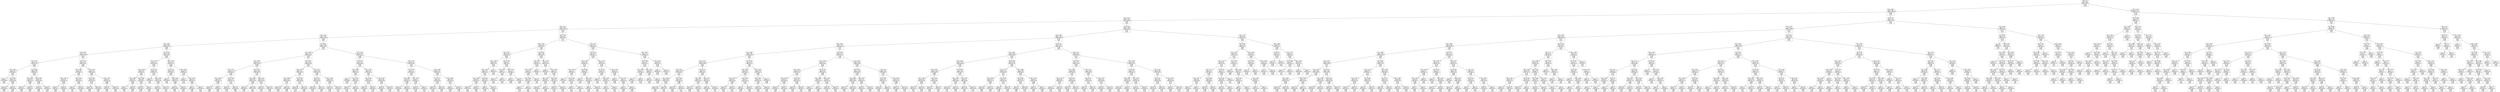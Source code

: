 digraph Tree {
node [shape=box] ;
0 [label="X[0] <= 0.5\nmse = 0.045\nsamples = 4207\nvalue = [[0.414]\n[0.373]\n[0.125]\n[0.0]]"] ;
1 [label="X[4] <= 0.805\nmse = 0.045\nsamples = 4081\nvalue = [[0.423]\n[0.381]\n[0.125]\n[0.0]]"] ;
0 -> 1 [labeldistance=2.5, labelangle=45, headlabel="True"] ;
2 [label="X[4] <= 0.577\nmse = 0.036\nsamples = 2947\nvalue = [[0.478]\n[0.404]\n[0.127]\n[0.0]]"] ;
1 -> 2 ;
3 [label="X[0] <= 0.271\nmse = 0.035\nsamples = 1367\nvalue = [[0.452]\n[0.454]\n[0.127]\n[0.0]]"] ;
2 -> 3 ;
4 [label="X[0] <= 0.045\nmse = 0.035\nsamples = 1306\nvalue = [[0.458]\n[0.458]\n[0.125]\n[0.0]]"] ;
3 -> 4 ;
5 [label="X[0] <= 0.036\nmse = 0.034\nsamples = 263\nvalue = [[0.472]\n[0.492]\n[0.075]\n[0.0]]"] ;
4 -> 5 ;
6 [label="X[0] <= 0.019\nmse = 0.034\nsamples = 194\nvalue = [[0.478]\n[0.517]\n[0.073]\n[0.0]]"] ;
5 -> 6 ;
7 [label="X[3] <= 0.774\nmse = 0.035\nsamples = 67\nvalue = [[0.472]\n[0.557]\n[0.058]\n[0.0]]"] ;
6 -> 7 ;
8 [label="X[4] <= 0.206\nmse = 0.033\nsamples = 47\nvalue = [[0.481]\n[0.59]\n[0.057]\n[0.0]]"] ;
7 -> 8 ;
9 [label="mse = 0.0\nsamples = 1\nvalue = [[0.306]\n[0.436]\n[0.027]\n[0.0]]"] ;
8 -> 9 ;
10 [label="X[3] <= 0.602\nmse = 0.033\nsamples = 46\nvalue = [[0.485]\n[0.593]\n[0.058]\n[0.0]]"] ;
8 -> 10 ;
11 [label="mse = 0.033\nsamples = 35\nvalue = [[0.516]\n[0.568]\n[0.059]\n[0.0]]"] ;
10 -> 11 ;
12 [label="mse = 0.03\nsamples = 11\nvalue = [[0.386]\n[0.673]\n[0.052]\n[0.0]]"] ;
10 -> 12 ;
13 [label="X[4] <= 0.404\nmse = 0.036\nsamples = 20\nvalue = [[0.45]\n[0.481]\n[0.061]\n[0.0]]"] ;
7 -> 13 ;
14 [label="X[0] <= 0.011\nmse = 0.028\nsamples = 9\nvalue = [[0.43]\n[0.585]\n[0.069]\n[0.0]]"] ;
13 -> 14 ;
15 [label="mse = 0.023\nsamples = 5\nvalue = [[0.344]\n[0.401]\n[0.086]\n[0.0]]"] ;
14 -> 15 ;
16 [label="mse = 0.005\nsamples = 4\nvalue = [[0.537]\n[0.816]\n[0.047]\n[0.0]]"] ;
14 -> 16 ;
17 [label="X[3] <= 0.931\nmse = 0.039\nsamples = 11\nvalue = [[0.466]\n[0.395]\n[0.054]\n[0.0]]"] ;
13 -> 17 ;
18 [label="mse = 0.033\nsamples = 4\nvalue = [[0.438]\n[0.462]\n[0.095]\n[0.0]]"] ;
17 -> 18 ;
19 [label="mse = 0.041\nsamples = 7\nvalue = [[0.483]\n[0.357]\n[0.031]\n[0.0]]"] ;
17 -> 19 ;
20 [label="X[3] <= 0.031\nmse = 0.033\nsamples = 127\nvalue = [[0.481]\n[0.495]\n[0.081]\n[0.0]]"] ;
6 -> 20 ;
21 [label="X[0] <= 0.024\nmse = 0.038\nsamples = 6\nvalue = [[0.476]\n[0.58]\n[0.027]\n[0.0]]"] ;
20 -> 21 ;
22 [label="X[0] <= 0.022\nmse = 0.002\nsamples = 3\nvalue = [[0.395]\n[0.918]\n[0.036]\n[0.0]]"] ;
21 -> 22 ;
23 [label="mse = 0.0\nsamples = 1\nvalue = [[0.5]\n[0.949]\n[0.081]\n[0.0]]"] ;
22 -> 23 ;
24 [label="mse = 0.001\nsamples = 2\nvalue = [[0.342]\n[0.902]\n[0.014]\n[0.0]]"] ;
22 -> 24 ;
25 [label="X[3] <= 0.018\nmse = 0.013\nsamples = 3\nvalue = [[0.558]\n[0.241]\n[0.018]\n[0.0]]"] ;
21 -> 25 ;
26 [label="mse = 0.0\nsamples = 1\nvalue = [[0.348]\n[0.042]\n[0.0]\n[0.0]]"] ;
25 -> 26 ;
27 [label="mse = 0.003\nsamples = 2\nvalue = [[0.663]\n[0.341]\n[0.027]\n[0.0]]"] ;
25 -> 27 ;
28 [label="X[3] <= 0.401\nmse = 0.033\nsamples = 121\nvalue = [[0.481]\n[0.491]\n[0.084]\n[0.0]]"] ;
20 -> 28 ;
29 [label="X[4] <= 0.264\nmse = 0.034\nsamples = 43\nvalue = [[0.473]\n[0.404]\n[0.113]\n[0.0]]"] ;
28 -> 29 ;
30 [label="mse = 0.028\nsamples = 15\nvalue = [[0.538]\n[0.479]\n[0.099]\n[0.0]]"] ;
29 -> 30 ;
31 [label="mse = 0.035\nsamples = 28\nvalue = [[0.439]\n[0.364]\n[0.121]\n[0.0]]"] ;
29 -> 31 ;
32 [label="X[4] <= 0.08\nmse = 0.03\nsamples = 78\nvalue = [[0.485]\n[0.539]\n[0.068]\n[0.0]]"] ;
28 -> 32 ;
33 [label="mse = 0.002\nsamples = 2\nvalue = [[0.557]\n[0.407]\n[0.095]\n[0.0]]"] ;
32 -> 33 ;
34 [label="mse = 0.031\nsamples = 76\nvalue = [[0.484]\n[0.543]\n[0.067]\n[0.0]]"] ;
32 -> 34 ;
35 [label="X[3] <= 0.424\nmse = 0.034\nsamples = 69\nvalue = [[0.455]\n[0.422]\n[0.078]\n[0.0]]"] ;
5 -> 35 ;
36 [label="X[3] <= 0.124\nmse = 0.032\nsamples = 32\nvalue = [[0.504]\n[0.433]\n[0.072]\n[0.0]]"] ;
35 -> 36 ;
37 [label="X[3] <= 0.078\nmse = 0.044\nsamples = 9\nvalue = [[0.48]\n[0.587]\n[0.075]\n[0.0]]"] ;
36 -> 37 ;
38 [label="X[3] <= 0.008\nmse = 0.034\nsamples = 5\nvalue = [[0.419]\n[0.726]\n[0.086]\n[0.0]]"] ;
37 -> 38 ;
39 [label="mse = -0.0\nsamples = 1\nvalue = [[0.376]\n[0.096]\n[0.351]\n[0.0]]"] ;
38 -> 39 ;
40 [label="mse = 0.006\nsamples = 4\nvalue = [[0.43]\n[0.884]\n[0.02]\n[0.0]]"] ;
38 -> 40 ;
41 [label="X[0] <= 0.044\nmse = 0.039\nsamples = 4\nvalue = [[0.557]\n[0.413]\n[0.061]\n[0.0]]"] ;
37 -> 41 ;
42 [label="mse = 0.035\nsamples = 3\nvalue = [[0.55]\n[0.546]\n[0.054]\n[0.0]]"] ;
41 -> 42 ;
43 [label="mse = 0.0\nsamples = 1\nvalue = [[0.577]\n[0.014]\n[0.081]\n[0.0]]"] ;
41 -> 43 ;
44 [label="X[4] <= 0.108\nmse = 0.024\nsamples = 23\nvalue = [[0.513]\n[0.373]\n[0.071]\n[0.0]]"] ;
36 -> 44 ;
45 [label="mse = 0.0\nsamples = 1\nvalue = [[0.28]\n[0.782]\n[0.0]\n[0.0]]"] ;
44 -> 45 ;
46 [label="X[4] <= 0.306\nmse = 0.023\nsamples = 22\nvalue = [[0.524]\n[0.354]\n[0.074]\n[0.0]]"] ;
44 -> 46 ;
47 [label="mse = 0.012\nsamples = 8\nvalue = [[0.43]\n[0.414]\n[0.068]\n[0.0]]"] ;
46 -> 47 ;
48 [label="mse = 0.026\nsamples = 14\nvalue = [[0.577]\n[0.32]\n[0.077]\n[0.0]]"] ;
46 -> 48 ;
49 [label="X[0] <= 0.043\nmse = 0.035\nsamples = 37\nvalue = [[0.413]\n[0.412]\n[0.084]\n[0.0]]"] ;
35 -> 49 ;
50 [label="X[4] <= 0.175\nmse = 0.034\nsamples = 34\nvalue = [[0.411]\n[0.442]\n[0.082]\n[0.0]]"] ;
49 -> 50 ;
51 [label="mse = 0.0\nsamples = 1\nvalue = [[0.446]\n[0.041]\n[0.027]\n[0.0]]"] ;
50 -> 51 ;
52 [label="X[0] <= 0.042\nmse = 0.034\nsamples = 33\nvalue = [[0.41]\n[0.454]\n[0.084]\n[0.0]]"] ;
50 -> 52 ;
53 [label="mse = 0.037\nsamples = 25\nvalue = [[0.398]\n[0.521]\n[0.094]\n[0.0]]"] ;
52 -> 53 ;
54 [label="mse = 0.011\nsamples = 8\nvalue = [[0.445]\n[0.245]\n[0.051]\n[0.0]]"] ;
52 -> 54 ;
55 [label="X[0] <= 0.044\nmse = 0.009\nsamples = 3\nvalue = [[0.442]\n[0.072]\n[0.108]\n[0.0]]"] ;
49 -> 55 ;
56 [label="mse = 0.0\nsamples = 1\nvalue = [[0.185]\n[0.072]\n[0.135]\n[0.0]]"] ;
55 -> 56 ;
57 [label="X[0] <= 0.044\nmse = 0.001\nsamples = 2\nvalue = [[0.57]\n[0.072]\n[0.095]\n[0.0]]"] ;
55 -> 57 ;
58 [label="mse = -0.0\nsamples = 1\nvalue = [[0.575]\n[0.014]\n[0.108]\n[0.0]]"] ;
57 -> 58 ;
59 [label="mse = 0.0\nsamples = 1\nvalue = [[0.564]\n[0.13]\n[0.081]\n[0.0]]"] ;
57 -> 59 ;
60 [label="X[1] <= 0.611\nmse = 0.035\nsamples = 1043\nvalue = [[0.455]\n[0.449]\n[0.137]\n[0.0]]"] ;
4 -> 60 ;
61 [label="X[4] <= 0.258\nmse = 0.035\nsamples = 872\nvalue = [[0.449]\n[0.456]\n[0.131]\n[0.0]]"] ;
60 -> 61 ;
62 [label="X[4] <= 0.081\nmse = 0.033\nsamples = 311\nvalue = [[0.467]\n[0.508]\n[0.139]\n[0.0]]"] ;
61 -> 62 ;
63 [label="X[3] <= 0.337\nmse = 0.017\nsamples = 21\nvalue = [[0.363]\n[0.364]\n[0.126]\n[0.0]]"] ;
62 -> 63 ;
64 [label="X[3] <= 0.253\nmse = 0.008\nsamples = 8\nvalue = [[0.278]\n[0.354]\n[0.084]\n[0.0]]"] ;
63 -> 64 ;
65 [label="mse = 0.004\nsamples = 6\nvalue = [[0.233]\n[0.395]\n[0.099]\n[0.0]]"] ;
64 -> 65 ;
66 [label="mse = 0.01\nsamples = 2\nvalue = [[0.413]\n[0.232]\n[0.041]\n[0.0]]"] ;
64 -> 66 ;
67 [label="X[0] <= 0.092\nmse = 0.021\nsamples = 13\nvalue = [[0.415]\n[0.37]\n[0.152]\n[0.0]]"] ;
63 -> 67 ;
68 [label="mse = 0.019\nsamples = 9\nvalue = [[0.348]\n[0.319]\n[0.195]\n[0.0]]"] ;
67 -> 68 ;
69 [label="mse = 0.009\nsamples = 4\nvalue = [[0.566]\n[0.484]\n[0.054]\n[0.0]]"] ;
67 -> 69 ;
70 [label="X[3] <= 0.587\nmse = 0.034\nsamples = 290\nvalue = [[0.474]\n[0.519]\n[0.14]\n[0.0]]"] ;
62 -> 70 ;
71 [label="X[3] <= 0.223\nmse = 0.034\nsamples = 178\nvalue = [[0.493]\n[0.526]\n[0.148]\n[0.0]]"] ;
70 -> 71 ;
72 [label="mse = 0.03\nsamples = 69\nvalue = [[0.513]\n[0.568]\n[0.129]\n[0.0]]"] ;
71 -> 72 ;
73 [label="mse = 0.035\nsamples = 109\nvalue = [[0.481]\n[0.5]\n[0.159]\n[0.0]]"] ;
71 -> 73 ;
74 [label="X[0] <= 0.133\nmse = 0.033\nsamples = 112\nvalue = [[0.444]\n[0.507]\n[0.127]\n[0.0]]"] ;
70 -> 74 ;
75 [label="mse = 0.033\nsamples = 72\nvalue = [[0.452]\n[0.541]\n[0.113]\n[0.0]]"] ;
74 -> 75 ;
76 [label="mse = 0.032\nsamples = 40\nvalue = [[0.43]\n[0.446]\n[0.154]\n[0.0]]"] ;
74 -> 76 ;
77 [label="X[0] <= 0.097\nmse = 0.035\nsamples = 561\nvalue = [[0.439]\n[0.426]\n[0.127]\n[0.0]]"] ;
61 -> 77 ;
78 [label="X[0] <= 0.072\nmse = 0.037\nsamples = 312\nvalue = [[0.451]\n[0.464]\n[0.102]\n[0.0]]"] ;
77 -> 78 ;
79 [label="X[0] <= 0.066\nmse = 0.037\nsamples = 228\nvalue = [[0.452]\n[0.445]\n[0.1]\n[0.0]]"] ;
78 -> 79 ;
80 [label="mse = 0.035\nsamples = 187\nvalue = [[0.461]\n[0.435]\n[0.088]\n[0.0]]"] ;
79 -> 80 ;
81 [label="mse = 0.044\nsamples = 41\nvalue = [[0.409]\n[0.489]\n[0.154]\n[0.0]]"] ;
79 -> 81 ;
82 [label="X[3] <= 0.746\nmse = 0.036\nsamples = 84\nvalue = [[0.448]\n[0.515]\n[0.11]\n[0.0]]"] ;
78 -> 82 ;
83 [label="mse = 0.036\nsamples = 68\nvalue = [[0.457]\n[0.537]\n[0.112]\n[0.0]]"] ;
82 -> 83 ;
84 [label="mse = 0.033\nsamples = 16\nvalue = [[0.406]\n[0.422]\n[0.098]\n[0.0]]"] ;
82 -> 84 ;
85 [label="X[0] <= 0.16\nmse = 0.032\nsamples = 249\nvalue = [[0.424]\n[0.38]\n[0.158]\n[0.0]]"] ;
77 -> 85 ;
86 [label="X[0] <= 0.151\nmse = 0.026\nsamples = 127\nvalue = [[0.428]\n[0.319]\n[0.137]\n[0.0]]"] ;
85 -> 86 ;
87 [label="mse = 0.026\nsamples = 94\nvalue = [[0.401]\n[0.308]\n[0.147]\n[0.0]]"] ;
86 -> 87 ;
88 [label="mse = 0.024\nsamples = 33\nvalue = [[0.503]\n[0.352]\n[0.108]\n[0.0]]"] ;
86 -> 88 ;
89 [label="X[0] <= 0.206\nmse = 0.035\nsamples = 122\nvalue = [[0.421]\n[0.443]\n[0.181]\n[0.0]]"] ;
85 -> 89 ;
90 [label="mse = 0.032\nsamples = 78\nvalue = [[0.42]\n[0.38]\n[0.183]\n[0.0]]"] ;
89 -> 90 ;
91 [label="mse = 0.035\nsamples = 44\nvalue = [[0.422]\n[0.554]\n[0.177]\n[0.0]]"] ;
89 -> 91 ;
92 [label="X[4] <= 0.304\nmse = 0.032\nsamples = 171\nvalue = [[0.486]\n[0.418]\n[0.168]\n[0.0]]"] ;
60 -> 92 ;
93 [label="X[4] <= 0.219\nmse = 0.03\nsamples = 69\nvalue = [[0.539]\n[0.504]\n[0.18]\n[0.0]]"] ;
92 -> 93 ;
94 [label="X[3] <= 0.026\nmse = 0.021\nsamples = 12\nvalue = [[0.43]\n[0.427]\n[0.169]\n[0.0]]"] ;
93 -> 94 ;
95 [label="mse = 0.0\nsamples = 1\nvalue = [[0.28]\n[0.448]\n[0.297]\n[0.0]]"] ;
94 -> 95 ;
96 [label="X[3] <= 0.552\nmse = 0.022\nsamples = 11\nvalue = [[0.444]\n[0.425]\n[0.157]\n[0.0]]"] ;
94 -> 96 ;
97 [label="mse = 0.026\nsamples = 7\nvalue = [[0.473]\n[0.411]\n[0.143]\n[0.0]]"] ;
96 -> 97 ;
98 [label="mse = 0.013\nsamples = 4\nvalue = [[0.392]\n[0.449]\n[0.182]\n[0.0]]"] ;
96 -> 98 ;
99 [label="X[3] <= 0.097\nmse = 0.031\nsamples = 57\nvalue = [[0.562]\n[0.52]\n[0.182]\n[0.0]]"] ;
93 -> 99 ;
100 [label="X[3] <= 0.064\nmse = 0.022\nsamples = 12\nvalue = [[0.621]\n[0.579]\n[0.178]\n[0.0]]"] ;
99 -> 100 ;
101 [label="mse = 0.023\nsamples = 10\nvalue = [[0.607]\n[0.547]\n[0.186]\n[0.0]]"] ;
100 -> 101 ;
102 [label="mse = 0.009\nsamples = 2\nvalue = [[0.691]\n[0.735]\n[0.135]\n[0.0]]"] ;
100 -> 102 ;
103 [label="X[3] <= 0.289\nmse = 0.032\nsamples = 45\nvalue = [[0.546]\n[0.504]\n[0.183]\n[0.0]]"] ;
99 -> 103 ;
104 [label="mse = 0.035\nsamples = 8\nvalue = [[0.572]\n[0.466]\n[0.186]\n[0.0]]"] ;
103 -> 104 ;
105 [label="mse = 0.032\nsamples = 37\nvalue = [[0.54]\n[0.513]\n[0.183]\n[0.0]]"] ;
103 -> 105 ;
106 [label="X[3] <= 0.134\nmse = 0.031\nsamples = 102\nvalue = [[0.451]\n[0.36]\n[0.16]\n[0.0]]"] ;
92 -> 106 ;
107 [label="X[3] <= 0.037\nmse = 0.03\nsamples = 15\nvalue = [[0.454]\n[0.442]\n[0.184]\n[0.0]]"] ;
106 -> 107 ;
108 [label="X[3] <= 0.007\nmse = 0.029\nsamples = 8\nvalue = [[0.475]\n[0.462]\n[0.216]\n[0.0]]"] ;
107 -> 108 ;
109 [label="mse = 0.028\nsamples = 5\nvalue = [[0.488]\n[0.462]\n[0.211]\n[0.0]]"] ;
108 -> 109 ;
110 [label="mse = 0.031\nsamples = 3\nvalue = [[0.453]\n[0.461]\n[0.225]\n[0.0]]"] ;
108 -> 110 ;
111 [label="X[3] <= 0.093\nmse = 0.03\nsamples = 7\nvalue = [[0.431]\n[0.418]\n[0.147]\n[0.0]]"] ;
107 -> 111 ;
112 [label="mse = 0.032\nsamples = 6\nvalue = [[0.445]\n[0.452]\n[0.135]\n[0.0]]"] ;
111 -> 112 ;
113 [label="mse = 0.0\nsamples = 1\nvalue = [[0.347]\n[0.215]\n[0.216]\n[0.0]]"] ;
111 -> 113 ;
114 [label="X[3] <= 0.938\nmse = 0.031\nsamples = 87\nvalue = [[0.45]\n[0.346]\n[0.156]\n[0.0]]"] ;
106 -> 114 ;
115 [label="X[3] <= 0.711\nmse = 0.03\nsamples = 81\nvalue = [[0.444]\n[0.339]\n[0.155]\n[0.0]]"] ;
114 -> 115 ;
116 [label="mse = 0.024\nsamples = 46\nvalue = [[0.419]\n[0.319]\n[0.134]\n[0.0]]"] ;
115 -> 116 ;
117 [label="mse = 0.038\nsamples = 35\nvalue = [[0.478]\n[0.366]\n[0.182]\n[0.0]]"] ;
115 -> 117 ;
118 [label="X[3] <= 0.961\nmse = 0.036\nsamples = 6\nvalue = [[0.533]\n[0.443]\n[0.171]\n[0.0]]"] ;
114 -> 118 ;
119 [label="mse = 0.0\nsamples = 2\nvalue = [[0.644]\n[0.837]\n[0.216]\n[0.0]]"] ;
118 -> 119 ;
120 [label="mse = 0.022\nsamples = 4\nvalue = [[0.478]\n[0.245]\n[0.149]\n[0.0]]"] ;
118 -> 120 ;
121 [label="X[0] <= 0.376\nmse = 0.029\nsamples = 61\nvalue = [[0.323]\n[0.37]\n[0.177]\n[0.0]]"] ;
3 -> 121 ;
122 [label="X[0] <= 0.321\nmse = 0.033\nsamples = 38\nvalue = [[0.365]\n[0.415]\n[0.196]\n[0.0]]"] ;
121 -> 122 ;
123 [label="X[0] <= 0.305\nmse = 0.033\nsamples = 20\nvalue = [[0.348]\n[0.491]\n[0.208]\n[0.0]]"] ;
122 -> 123 ;
124 [label="X[0] <= 0.284\nmse = 0.031\nsamples = 16\nvalue = [[0.36]\n[0.512]\n[0.235]\n[0.0]]"] ;
123 -> 124 ;
125 [label="X[0] <= 0.278\nmse = 0.031\nsamples = 15\nvalue = [[0.379]\n[0.512]\n[0.229]\n[0.0]]"] ;
124 -> 125 ;
126 [label="X[3] <= 0.598\nmse = 0.034\nsamples = 6\nvalue = [[0.347]\n[0.447]\n[0.126]\n[0.0]]"] ;
125 -> 126 ;
127 [label="mse = 0.008\nsamples = 4\nvalue = [[0.183]\n[0.37]\n[0.149]\n[0.0]]"] ;
126 -> 127 ;
128 [label="mse = 0.037\nsamples = 2\nvalue = [[0.675]\n[0.601]\n[0.081]\n[0.0]]"] ;
126 -> 128 ;
129 [label="X[0] <= 0.281\nmse = 0.025\nsamples = 9\nvalue = [[0.401]\n[0.555]\n[0.297]\n[0.0]]"] ;
125 -> 129 ;
130 [label="mse = 0.0\nsamples = 2\nvalue = [[0.309]\n[0.515]\n[0.081]\n[0.0]]"] ;
129 -> 130 ;
131 [label="mse = 0.027\nsamples = 7\nvalue = [[0.427]\n[0.566]\n[0.359]\n[0.0]]"] ;
129 -> 131 ;
132 [label="mse = -0.0\nsamples = 1\nvalue = [[0.075]\n[0.521]\n[0.324]\n[0.0]]"] ;
124 -> 132 ;
133 [label="X[4] <= 0.336\nmse = 0.037\nsamples = 4\nvalue = [[0.3]\n[0.404]\n[0.101]\n[0.0]]"] ;
123 -> 133 ;
134 [label="X[0] <= 0.312\nmse = 0.0\nsamples = 2\nvalue = [[0.147]\n[0.113]\n[0.027]\n[0.0]]"] ;
133 -> 134 ;
135 [label="mse = -0.0\nsamples = 1\nvalue = [[0.156]\n[0.112]\n[0.027]\n[0.0]]"] ;
134 -> 135 ;
136 [label="mse = 0.0\nsamples = 1\nvalue = [[0.138]\n[0.114]\n[0.027]\n[0.0]]"] ;
134 -> 136 ;
137 [label="X[3] <= 0.873\nmse = 0.017\nsamples = 2\nvalue = [[0.452]\n[0.696]\n[0.176]\n[0.0]]"] ;
133 -> 137 ;
138 [label="mse = 0.0\nsamples = 1\nvalue = [[0.661]\n[0.856]\n[0.162]\n[0.0]]"] ;
137 -> 138 ;
139 [label="mse = -0.0\nsamples = 1\nvalue = [[0.244]\n[0.536]\n[0.189]\n[0.0]]"] ;
137 -> 139 ;
140 [label="X[3] <= 0.209\nmse = 0.028\nsamples = 18\nvalue = [[0.384]\n[0.331]\n[0.183]\n[0.0]]"] ;
122 -> 140 ;
141 [label="X[4] <= 0.43\nmse = 0.027\nsamples = 4\nvalue = [[0.519]\n[0.537]\n[0.108]\n[0.0]]"] ;
140 -> 141 ;
142 [label="X[0] <= 0.362\nmse = 0.027\nsamples = 3\nvalue = [[0.453]\n[0.585]\n[0.054]\n[0.0]]"] ;
141 -> 142 ;
143 [label="X[0] <= 0.344\nmse = 0.008\nsamples = 2\nvalue = [[0.567]\n[0.758]\n[0.081]\n[0.0]]"] ;
142 -> 143 ;
144 [label="mse = 0.0\nsamples = 1\nvalue = [[0.476]\n[0.617]\n[0.135]\n[0.0]]"] ;
143 -> 144 ;
145 [label="mse = -0.0\nsamples = 1\nvalue = [[0.657]\n[0.9]\n[0.027]\n[0.0]]"] ;
143 -> 145 ;
146 [label="mse = -0.0\nsamples = 1\nvalue = [[0.227]\n[0.238]\n[0.0]\n[0.0]]"] ;
142 -> 146 ;
147 [label="mse = 0.0\nsamples = 1\nvalue = [[0.714]\n[0.392]\n[0.27]\n[0.0]]"] ;
141 -> 147 ;
148 [label="X[3] <= 0.426\nmse = 0.023\nsamples = 14\nvalue = [[0.346]\n[0.272]\n[0.205]\n[0.0]]"] ;
140 -> 148 ;
149 [label="mse = 0.0\nsamples = 1\nvalue = [[0.813]\n[0.249]\n[0.162]\n[0.0]]"] ;
148 -> 149 ;
150 [label="X[4] <= 0.346\nmse = 0.02\nsamples = 13\nvalue = [[0.31]\n[0.274]\n[0.208]\n[0.0]]"] ;
148 -> 150 ;
151 [label="X[0] <= 0.347\nmse = 0.023\nsamples = 5\nvalue = [[0.379]\n[0.364]\n[0.211]\n[0.0]]"] ;
150 -> 151 ;
152 [label="mse = 0.022\nsamples = 4\nvalue = [[0.309]\n[0.331]\n[0.223]\n[0.0]]"] ;
151 -> 152 ;
153 [label="mse = -0.0\nsamples = 1\nvalue = [[0.659]\n[0.495]\n[0.162]\n[0.0]]"] ;
151 -> 153 ;
154 [label="X[0] <= 0.349\nmse = 0.014\nsamples = 8\nvalue = [[0.267]\n[0.218]\n[0.206]\n[0.0]]"] ;
150 -> 154 ;
155 [label="mse = 0.006\nsamples = 5\nvalue = [[0.253]\n[0.132]\n[0.232]\n[0.0]]"] ;
154 -> 155 ;
156 [label="mse = 0.019\nsamples = 3\nvalue = [[0.289]\n[0.362]\n[0.162]\n[0.0]]"] ;
154 -> 156 ;
157 [label="X[4] <= 0.477\nmse = 0.02\nsamples = 23\nvalue = [[0.253]\n[0.296]\n[0.145]\n[0.0]]"] ;
121 -> 157 ;
158 [label="X[0] <= 0.41\nmse = 0.016\nsamples = 17\nvalue = [[0.234]\n[0.265]\n[0.119]\n[0.0]]"] ;
157 -> 158 ;
159 [label="X[3] <= 0.293\nmse = 0.019\nsamples = 8\nvalue = [[0.267]\n[0.237]\n[0.172]\n[0.0]]"] ;
158 -> 159 ;
160 [label="X[3] <= 0.134\nmse = 0.025\nsamples = 3\nvalue = [[0.375]\n[0.184]\n[0.072]\n[0.0]]"] ;
159 -> 160 ;
161 [label="mse = -0.0\nsamples = 1\nvalue = [[0.805]\n[0.211]\n[0.162]\n[0.0]]"] ;
160 -> 161 ;
162 [label="X[3] <= 0.254\nmse = 0.001\nsamples = 2\nvalue = [[0.16]\n[0.171]\n[0.027]\n[0.0]]"] ;
160 -> 162 ;
163 [label="mse = 0.0\nsamples = 1\nvalue = [[0.125]\n[0.11]\n[0.054]\n[0.0]]"] ;
162 -> 163 ;
164 [label="mse = -0.0\nsamples = 1\nvalue = [[0.195]\n[0.232]\n[0.0]\n[0.0]]"] ;
162 -> 164 ;
165 [label="X[0] <= 0.386\nmse = 0.009\nsamples = 5\nvalue = [[0.202]\n[0.269]\n[0.232]\n[0.0]]"] ;
159 -> 165 ;
166 [label="mse = 0.0\nsamples = 1\nvalue = [[0.256]\n[0.276]\n[0.514]\n[0.0]]"] ;
165 -> 166 ;
167 [label="X[3] <= 0.39\nmse = 0.005\nsamples = 4\nvalue = [[0.188]\n[0.268]\n[0.162]\n[0.0]]"] ;
165 -> 167 ;
168 [label="mse = 0.0\nsamples = 1\nvalue = [[0.134]\n[0.112]\n[0.162]\n[0.0]]"] ;
167 -> 168 ;
169 [label="mse = 0.003\nsamples = 3\nvalue = [[0.206]\n[0.32]\n[0.162]\n[0.0]]"] ;
167 -> 169 ;
170 [label="X[0] <= 0.433\nmse = 0.012\nsamples = 9\nvalue = [[0.204]\n[0.29]\n[0.072]\n[0.0]]"] ;
158 -> 170 ;
171 [label="X[0] <= 0.427\nmse = 0.002\nsamples = 3\nvalue = [[0.147]\n[0.166]\n[0.045]\n[0.0]]"] ;
170 -> 171 ;
172 [label="mse = -0.0\nsamples = 1\nvalue = [[0.143]\n[0.11]\n[0.108]\n[0.0]]"] ;
171 -> 172 ;
173 [label="X[0] <= 0.429\nmse = 0.002\nsamples = 2\nvalue = [[0.149]\n[0.194]\n[0.014]\n[0.0]]"] ;
171 -> 173 ;
174 [label="mse = 0.0\nsamples = 1\nvalue = [[0.167]\n[0.276]\n[0.0]\n[0.0]]"] ;
173 -> 174 ;
175 [label="mse = 0.0\nsamples = 1\nvalue = [[0.131]\n[0.113]\n[0.027]\n[0.0]]"] ;
173 -> 175 ;
176 [label="X[0] <= 0.449\nmse = 0.014\nsamples = 6\nvalue = [[0.233]\n[0.352]\n[0.086]\n[0.0]]"] ;
170 -> 176 ;
177 [label="mse = 0.0\nsamples = 1\nvalue = [[0.391]\n[0.852]\n[0.108]\n[0.0]]"] ;
176 -> 177 ;
178 [label="X[3] <= 0.453\nmse = 0.0\nsamples = 5\nvalue = [[0.202]\n[0.252]\n[0.081]\n[0.0]]"] ;
176 -> 178 ;
179 [label="mse = 0.0\nsamples = 3\nvalue = [[0.198]\n[0.256]\n[0.099]\n[0.0]]"] ;
178 -> 179 ;
180 [label="mse = 0.0\nsamples = 2\nvalue = [[0.207]\n[0.245]\n[0.054]\n[0.0]]"] ;
178 -> 180 ;
181 [label="X[0] <= 0.418\nmse = 0.023\nsamples = 6\nvalue = [[0.309]\n[0.383]\n[0.216]\n[0.0]]"] ;
157 -> 181 ;
182 [label="X[3] <= 0.688\nmse = 0.021\nsamples = 4\nvalue = [[0.412]\n[0.311]\n[0.243]\n[0.0]]"] ;
181 -> 182 ;
183 [label="X[3] <= 0.438\nmse = 0.014\nsamples = 2\nvalue = [[0.353]\n[0.186]\n[0.284]\n[0.0]]"] ;
182 -> 183 ;
184 [label="mse = 0.0\nsamples = 1\nvalue = [[0.135]\n[0.239]\n[0.216]\n[0.0]]"] ;
183 -> 184 ;
185 [label="mse = 0.0\nsamples = 1\nvalue = [[0.571]\n[0.132]\n[0.351]\n[0.0]]"] ;
183 -> 185 ;
186 [label="X[3] <= 0.811\nmse = 0.018\nsamples = 2\nvalue = [[0.47]\n[0.436]\n[0.203]\n[0.0]]"] ;
182 -> 186 ;
187 [label="mse = -0.0\nsamples = 1\nvalue = [[0.451]\n[0.174]\n[0.162]\n[0.0]]"] ;
186 -> 187 ;
188 [label="mse = 0.0\nsamples = 1\nvalue = [[0.49]\n[0.698]\n[0.243]\n[0.0]]"] ;
186 -> 188 ;
189 [label="X[3] <= 0.46\nmse = 0.003\nsamples = 2\nvalue = [[0.104]\n[0.529]\n[0.162]\n[0.0]]"] ;
181 -> 189 ;
190 [label="mse = -0.0\nsamples = 1\nvalue = [[0.007]\n[0.526]\n[0.135]\n[0.0]]"] ;
189 -> 190 ;
191 [label="mse = 0.0\nsamples = 1\nvalue = [[0.201]\n[0.532]\n[0.189]\n[0.0]]"] ;
189 -> 191 ;
192 [label="X[0] <= 0.286\nmse = 0.036\nsamples = 1580\nvalue = [[0.501]\n[0.361]\n[0.127]\n[0.0]]"] ;
2 -> 192 ;
193 [label="X[0] <= 0.048\nmse = 0.036\nsamples = 1544\nvalue = [[0.503]\n[0.359]\n[0.127]\n[0.0]]"] ;
192 -> 193 ;
194 [label="X[0] <= 0.041\nmse = 0.034\nsamples = 769\nvalue = [[0.522]\n[0.355]\n[0.11]\n[0.0]]"] ;
193 -> 194 ;
195 [label="X[3] <= 0.899\nmse = 0.034\nsamples = 332\nvalue = [[0.505]\n[0.361]\n[0.071]\n[0.0]]"] ;
194 -> 195 ;
196 [label="X[0] <= 0.037\nmse = 0.035\nsamples = 300\nvalue = [[0.503]\n[0.367]\n[0.073]\n[0.0]]"] ;
195 -> 196 ;
197 [label="X[0] <= 0.031\nmse = 0.035\nsamples = 263\nvalue = [[0.504]\n[0.371]\n[0.076]\n[0.0]]"] ;
196 -> 197 ;
198 [label="X[3] <= 0.557\nmse = 0.036\nsamples = 189\nvalue = [[0.51]\n[0.399]\n[0.072]\n[0.0]]"] ;
197 -> 198 ;
199 [label="mse = 0.036\nsamples = 108\nvalue = [[0.505]\n[0.421]\n[0.068]\n[0.0]]"] ;
198 -> 199 ;
200 [label="mse = 0.036\nsamples = 81\nvalue = [[0.517]\n[0.37]\n[0.078]\n[0.0]]"] ;
198 -> 200 ;
201 [label="X[3] <= 0.844\nmse = 0.032\nsamples = 74\nvalue = [[0.488]\n[0.299]\n[0.086]\n[0.0]]"] ;
197 -> 201 ;
202 [label="mse = 0.035\nsamples = 67\nvalue = [[0.482]\n[0.311]\n[0.083]\n[0.0]]"] ;
201 -> 202 ;
203 [label="mse = 0.003\nsamples = 7\nvalue = [[0.549]\n[0.177]\n[0.112]\n[0.0]]"] ;
201 -> 203 ;
204 [label="X[3] <= 0.219\nmse = 0.03\nsamples = 37\nvalue = [[0.497]\n[0.342]\n[0.05]\n[0.0]]"] ;
196 -> 204 ;
205 [label="X[0] <= 0.04\nmse = 0.026\nsamples = 15\nvalue = [[0.465]\n[0.263]\n[0.072]\n[0.0]]"] ;
204 -> 205 ;
206 [label="mse = 0.028\nsamples = 13\nvalue = [[0.485]\n[0.282]\n[0.062]\n[0.0]]"] ;
205 -> 206 ;
207 [label="mse = 0.004\nsamples = 2\nvalue = [[0.33]\n[0.134]\n[0.135]\n[0.0]]"] ;
205 -> 207 ;
208 [label="X[0] <= 0.04\nmse = 0.03\nsamples = 22\nvalue = [[0.52]\n[0.395]\n[0.034]\n[0.0]]"] ;
204 -> 208 ;
209 [label="mse = 0.03\nsamples = 20\nvalue = [[0.504]\n[0.379]\n[0.038]\n[0.0]]"] ;
208 -> 209 ;
210 [label="mse = 0.011\nsamples = 2\nvalue = [[0.68]\n[0.561]\n[0.0]\n[0.0]]"] ;
208 -> 210 ;
211 [label="X[0] <= 0.019\nmse = 0.031\nsamples = 32\nvalue = [[0.527]\n[0.302]\n[0.05]\n[0.0]]"] ;
195 -> 211 ;
212 [label="X[0] <= 0.012\nmse = 0.033\nsamples = 9\nvalue = [[0.424]\n[0.463]\n[0.054]\n[0.0]]"] ;
211 -> 212 ;
213 [label="X[3] <= 0.928\nmse = 0.03\nsamples = 6\nvalue = [[0.489]\n[0.559]\n[0.032]\n[0.0]]"] ;
212 -> 213 ;
214 [label="mse = 0.038\nsamples = 2\nvalue = [[0.573]\n[0.532]\n[0.014]\n[0.0]]"] ;
213 -> 214 ;
215 [label="mse = 0.024\nsamples = 4\nvalue = [[0.447]\n[0.572]\n[0.041]\n[0.0]]"] ;
213 -> 215 ;
216 [label="X[3] <= 0.922\nmse = 0.017\nsamples = 3\nvalue = [[0.295]\n[0.273]\n[0.099]\n[0.0]]"] ;
212 -> 216 ;
217 [label="mse = -0.0\nsamples = 1\nvalue = [[0.317]\n[0.609]\n[0.108]\n[0.0]]"] ;
216 -> 217 ;
218 [label="mse = 0.005\nsamples = 2\nvalue = [[0.285]\n[0.105]\n[0.095]\n[0.0]]"] ;
216 -> 218 ;
219 [label="X[0] <= 0.038\nmse = 0.025\nsamples = 23\nvalue = [[0.567]\n[0.239]\n[0.048]\n[0.0]]"] ;
211 -> 219 ;
220 [label="X[0] <= 0.027\nmse = 0.025\nsamples = 22\nvalue = [[0.561]\n[0.25]\n[0.045]\n[0.0]]"] ;
219 -> 220 ;
221 [label="mse = 0.023\nsamples = 14\nvalue = [[0.639]\n[0.301]\n[0.052]\n[0.0]]"] ;
220 -> 221 ;
222 [label="mse = 0.018\nsamples = 8\nvalue = [[0.424]\n[0.159]\n[0.034]\n[0.0]]"] ;
220 -> 222 ;
223 [label="mse = -0.0\nsamples = 1\nvalue = [[0.706]\n[0.006]\n[0.108]\n[0.0]]"] ;
219 -> 223 ;
224 [label="X[0] <= 0.044\nmse = 0.034\nsamples = 437\nvalue = [[0.535]\n[0.35]\n[0.139]\n[0.0]]"] ;
194 -> 224 ;
225 [label="X[3] <= 0.663\nmse = 0.027\nsamples = 32\nvalue = [[0.496]\n[0.247]\n[0.062]\n[0.0]]"] ;
224 -> 225 ;
226 [label="X[3] <= 0.154\nmse = 0.028\nsamples = 22\nvalue = [[0.52]\n[0.271]\n[0.064]\n[0.0]]"] ;
225 -> 226 ;
227 [label="X[3] <= 0.078\nmse = 0.016\nsamples = 6\nvalue = [[0.539]\n[0.155]\n[0.059]\n[0.0]]"] ;
226 -> 227 ;
228 [label="mse = 0.014\nsamples = 3\nvalue = [[0.625]\n[0.198]\n[0.063]\n[0.0]]"] ;
227 -> 228 ;
229 [label="mse = 0.014\nsamples = 3\nvalue = [[0.453]\n[0.112]\n[0.054]\n[0.0]]"] ;
227 -> 229 ;
230 [label="X[0] <= 0.043\nmse = 0.031\nsamples = 16\nvalue = [[0.513]\n[0.314]\n[0.066]\n[0.0]]"] ;
226 -> 230 ;
231 [label="mse = 0.034\nsamples = 13\nvalue = [[0.527]\n[0.354]\n[0.067]\n[0.0]]"] ;
230 -> 231 ;
232 [label="mse = 0.003\nsamples = 3\nvalue = [[0.45]\n[0.14]\n[0.063]\n[0.0]]"] ;
230 -> 232 ;
233 [label="X[0] <= 0.042\nmse = 0.024\nsamples = 10\nvalue = [[0.442]\n[0.196]\n[0.059]\n[0.0]]"] ;
225 -> 233 ;
234 [label="X[3] <= 0.903\nmse = 0.055\nsamples = 2\nvalue = [[0.554]\n[0.457]\n[0.041]\n[0.0]]"] ;
233 -> 234 ;
235 [label="mse = -0.0\nsamples = 1\nvalue = [[0.416]\n[0.904]\n[0.054]\n[0.0]]"] ;
234 -> 235 ;
236 [label="mse = -0.0\nsamples = 1\nvalue = [[0.692]\n[0.009]\n[0.027]\n[0.0]]"] ;
234 -> 236 ;
237 [label="X[0] <= 0.043\nmse = 0.01\nsamples = 8\nvalue = [[0.415]\n[0.131]\n[0.064]\n[0.0]]"] ;
233 -> 237 ;
238 [label="mse = 0.008\nsamples = 4\nvalue = [[0.528]\n[0.176]\n[0.115]\n[0.0]]"] ;
237 -> 238 ;
239 [label="mse = 0.004\nsamples = 4\nvalue = [[0.301]\n[0.087]\n[0.014]\n[0.0]]"] ;
237 -> 239 ;
240 [label="X[1] <= 0.652\nmse = 0.034\nsamples = 405\nvalue = [[0.538]\n[0.358]\n[0.145]\n[0.0]]"] ;
224 -> 240 ;
241 [label="X[0] <= 0.047\nmse = 0.033\nsamples = 236\nvalue = [[0.554]\n[0.368]\n[0.126]\n[0.0]]"] ;
240 -> 241 ;
242 [label="X[0] <= 0.046\nmse = 0.033\nsamples = 225\nvalue = [[0.559]\n[0.373]\n[0.129]\n[0.0]]"] ;
241 -> 242 ;
243 [label="mse = 0.023\nsamples = 15\nvalue = [[0.536]\n[0.196]\n[0.065]\n[0.0]]"] ;
242 -> 243 ;
244 [label="mse = 0.033\nsamples = 210\nvalue = [[0.561]\n[0.386]\n[0.134]\n[0.0]]"] ;
242 -> 244 ;
245 [label="X[0] <= 0.048\nmse = 0.03\nsamples = 11\nvalue = [[0.453]\n[0.265]\n[0.054]\n[0.0]]"] ;
241 -> 245 ;
246 [label="mse = 0.028\nsamples = 7\nvalue = [[0.369]\n[0.297]\n[0.081]\n[0.0]]"] ;
245 -> 246 ;
247 [label="mse = 0.024\nsamples = 4\nvalue = [[0.599]\n[0.209]\n[0.007]\n[0.0]]"] ;
245 -> 247 ;
248 [label="X[3] <= 0.8\nmse = 0.034\nsamples = 169\nvalue = [[0.516]\n[0.345]\n[0.173]\n[0.0]]"] ;
240 -> 248 ;
249 [label="X[3] <= 0.306\nmse = 0.033\nsamples = 137\nvalue = [[0.517]\n[0.344]\n[0.169]\n[0.0]]"] ;
248 -> 249 ;
250 [label="mse = 0.037\nsamples = 64\nvalue = [[0.512]\n[0.335]\n[0.193]\n[0.0]]"] ;
249 -> 250 ;
251 [label="mse = 0.03\nsamples = 73\nvalue = [[0.521]\n[0.352]\n[0.148]\n[0.0]]"] ;
249 -> 251 ;
252 [label="X[3] <= 0.906\nmse = 0.036\nsamples = 32\nvalue = [[0.514]\n[0.349]\n[0.188]\n[0.0]]"] ;
248 -> 252 ;
253 [label="mse = 0.043\nsamples = 14\nvalue = [[0.498]\n[0.482]\n[0.236]\n[0.0]]"] ;
252 -> 253 ;
254 [label="mse = 0.023\nsamples = 18\nvalue = [[0.527]\n[0.245]\n[0.152]\n[0.0]]"] ;
252 -> 254 ;
255 [label="X[0] <= 0.114\nmse = 0.037\nsamples = 775\nvalue = [[0.483]\n[0.363]\n[0.143]\n[0.0]]"] ;
193 -> 255 ;
256 [label="X[3] <= 0.544\nmse = 0.039\nsamples = 440\nvalue = [[0.482]\n[0.354]\n[0.126]\n[0.0]]"] ;
255 -> 256 ;
257 [label="X[0] <= 0.069\nmse = 0.038\nsamples = 248\nvalue = [[0.485]\n[0.331]\n[0.128]\n[0.0]]"] ;
256 -> 257 ;
258 [label="X[0] <= 0.065\nmse = 0.033\nsamples = 100\nvalue = [[0.504]\n[0.284]\n[0.096]\n[0.0]]"] ;
257 -> 258 ;
259 [label="X[3] <= 0.229\nmse = 0.033\nsamples = 88\nvalue = [[0.509]\n[0.295]\n[0.084]\n[0.0]]"] ;
258 -> 259 ;
260 [label="mse = 0.033\nsamples = 37\nvalue = [[0.521]\n[0.271]\n[0.07]\n[0.0]]"] ;
259 -> 260 ;
261 [label="mse = 0.032\nsamples = 51\nvalue = [[0.5]\n[0.312]\n[0.095]\n[0.0]]"] ;
259 -> 261 ;
262 [label="X[3] <= 0.152\nmse = 0.034\nsamples = 12\nvalue = [[0.468]\n[0.202]\n[0.182]\n[0.0]]"] ;
258 -> 262 ;
263 [label="mse = 0.016\nsamples = 4\nvalue = [[0.262]\n[0.231]\n[0.297]\n[0.0]]"] ;
262 -> 263 ;
264 [label="mse = 0.033\nsamples = 8\nvalue = [[0.571]\n[0.187]\n[0.125]\n[0.0]]"] ;
262 -> 264 ;
265 [label="X[0] <= 0.086\nmse = 0.04\nsamples = 148\nvalue = [[0.472]\n[0.363]\n[0.15]\n[0.0]]"] ;
257 -> 265 ;
266 [label="X[0] <= 0.076\nmse = 0.041\nsamples = 67\nvalue = [[0.489]\n[0.359]\n[0.143]\n[0.0]]"] ;
265 -> 266 ;
267 [label="mse = 0.043\nsamples = 30\nvalue = [[0.522]\n[0.353]\n[0.2]\n[0.0]]"] ;
266 -> 267 ;
268 [label="mse = 0.037\nsamples = 37\nvalue = [[0.463]\n[0.364]\n[0.097]\n[0.0]]"] ;
266 -> 268 ;
269 [label="X[0] <= 0.097\nmse = 0.04\nsamples = 81\nvalue = [[0.459]\n[0.366]\n[0.155]\n[0.0]]"] ;
265 -> 269 ;
270 [label="mse = 0.044\nsamples = 40\nvalue = [[0.434]\n[0.424]\n[0.185]\n[0.0]]"] ;
269 -> 270 ;
271 [label="mse = 0.034\nsamples = 41\nvalue = [[0.483]\n[0.31]\n[0.127]\n[0.0]]"] ;
269 -> 271 ;
272 [label="X[0] <= 0.089\nmse = 0.039\nsamples = 192\nvalue = [[0.477]\n[0.383]\n[0.122]\n[0.0]]"] ;
256 -> 272 ;
273 [label="X[3] <= 0.771\nmse = 0.037\nsamples = 143\nvalue = [[0.483]\n[0.36]\n[0.11]\n[0.0]]"] ;
272 -> 273 ;
274 [label="X[0] <= 0.078\nmse = 0.037\nsamples = 73\nvalue = [[0.47]\n[0.392]\n[0.103]\n[0.0]]"] ;
273 -> 274 ;
275 [label="mse = 0.036\nsamples = 61\nvalue = [[0.467]\n[0.365]\n[0.094]\n[0.0]]"] ;
274 -> 275 ;
276 [label="mse = 0.036\nsamples = 12\nvalue = [[0.484]\n[0.532]\n[0.146]\n[0.0]]"] ;
274 -> 276 ;
277 [label="X[3] <= 0.793\nmse = 0.037\nsamples = 70\nvalue = [[0.496]\n[0.327]\n[0.117]\n[0.0]]"] ;
273 -> 277 ;
278 [label="mse = 0.03\nsamples = 9\nvalue = [[0.521]\n[0.529]\n[0.168]\n[0.0]]"] ;
277 -> 278 ;
279 [label="mse = 0.036\nsamples = 61\nvalue = [[0.492]\n[0.297]\n[0.109]\n[0.0]]"] ;
277 -> 279 ;
280 [label="X[3] <= 0.986\nmse = 0.042\nsamples = 49\nvalue = [[0.46]\n[0.449]\n[0.159]\n[0.0]]"] ;
272 -> 280 ;
281 [label="X[0] <= 0.093\nmse = 0.043\nsamples = 45\nvalue = [[0.472]\n[0.451]\n[0.165]\n[0.0]]"] ;
280 -> 281 ;
282 [label="mse = 0.03\nsamples = 6\nvalue = [[0.479]\n[0.596]\n[0.086]\n[0.0]]"] ;
281 -> 282 ;
283 [label="mse = 0.043\nsamples = 39\nvalue = [[0.471]\n[0.429]\n[0.177]\n[0.0]]"] ;
281 -> 283 ;
284 [label="X[0] <= 0.106\nmse = 0.033\nsamples = 4\nvalue = [[0.326]\n[0.421]\n[0.088]\n[0.0]]"] ;
280 -> 284 ;
285 [label="mse = 0.04\nsamples = 3\nvalue = [[0.353]\n[0.367]\n[0.054]\n[0.0]]"] ;
284 -> 285 ;
286 [label="mse = -0.0\nsamples = 1\nvalue = [[0.243]\n[0.584]\n[0.189]\n[0.0]]"] ;
284 -> 286 ;
287 [label="X[0] <= 0.17\nmse = 0.035\nsamples = 335\nvalue = [[0.485]\n[0.375]\n[0.167]\n[0.0]]"] ;
255 -> 287 ;
288 [label="X[3] <= 0.319\nmse = 0.037\nsamples = 177\nvalue = [[0.498]\n[0.381]\n[0.152]\n[0.0]]"] ;
287 -> 288 ;
289 [label="X[3] <= 0.201\nmse = 0.038\nsamples = 68\nvalue = [[0.486]\n[0.417]\n[0.132]\n[0.0]]"] ;
288 -> 289 ;
290 [label="X[0] <= 0.153\nmse = 0.039\nsamples = 49\nvalue = [[0.525]\n[0.428]\n[0.137]\n[0.0]]"] ;
289 -> 290 ;
291 [label="mse = 0.04\nsamples = 31\nvalue = [[0.498]\n[0.375]\n[0.143]\n[0.0]]"] ;
290 -> 291 ;
292 [label="mse = 0.033\nsamples = 18\nvalue = [[0.571]\n[0.518]\n[0.126]\n[0.0]]"] ;
290 -> 292 ;
293 [label="X[0] <= 0.122\nmse = 0.03\nsamples = 19\nvalue = [[0.386]\n[0.388]\n[0.121]\n[0.0]]"] ;
289 -> 293 ;
294 [label="mse = 0.035\nsamples = 5\nvalue = [[0.4]\n[0.432]\n[0.092]\n[0.0]]"] ;
293 -> 294 ;
295 [label="mse = 0.028\nsamples = 14\nvalue = [[0.381]\n[0.373]\n[0.131]\n[0.0]]"] ;
293 -> 295 ;
296 [label="X[0] <= 0.12\nmse = 0.036\nsamples = 109\nvalue = [[0.505]\n[0.358]\n[0.164]\n[0.0]]"] ;
288 -> 296 ;
297 [label="X[3] <= 0.577\nmse = 0.027\nsamples = 18\nvalue = [[0.594]\n[0.27]\n[0.128]\n[0.0]]"] ;
296 -> 297 ;
298 [label="mse = 0.019\nsamples = 4\nvalue = [[0.63]\n[0.226]\n[0.074]\n[0.0]]"] ;
297 -> 298 ;
299 [label="mse = 0.029\nsamples = 14\nvalue = [[0.583]\n[0.283]\n[0.143]\n[0.0]]"] ;
297 -> 299 ;
300 [label="X[0] <= 0.162\nmse = 0.037\nsamples = 91\nvalue = [[0.488]\n[0.376]\n[0.171]\n[0.0]]"] ;
296 -> 300 ;
301 [label="mse = 0.037\nsamples = 75\nvalue = [[0.483]\n[0.395]\n[0.161]\n[0.0]]"] ;
300 -> 301 ;
302 [label="mse = 0.032\nsamples = 16\nvalue = [[0.511]\n[0.287]\n[0.218]\n[0.0]]"] ;
300 -> 302 ;
303 [label="X[0] <= 0.199\nmse = 0.034\nsamples = 158\nvalue = [[0.471]\n[0.369]\n[0.183]\n[0.0]]"] ;
287 -> 303 ;
304 [label="X[0] <= 0.197\nmse = 0.035\nsamples = 70\nvalue = [[0.478]\n[0.342]\n[0.224]\n[0.0]]"] ;
303 -> 304 ;
305 [label="X[0] <= 0.195\nmse = 0.035\nsamples = 64\nvalue = [[0.482]\n[0.348]\n[0.236]\n[0.0]]"] ;
304 -> 305 ;
306 [label="mse = 0.034\nsamples = 59\nvalue = [[0.493]\n[0.33]\n[0.247]\n[0.0]]"] ;
305 -> 306 ;
307 [label="mse = 0.021\nsamples = 5\nvalue = [[0.357]\n[0.566]\n[0.108]\n[0.0]]"] ;
305 -> 307 ;
308 [label="X[3] <= 0.228\nmse = 0.025\nsamples = 6\nvalue = [[0.436]\n[0.271]\n[0.095]\n[0.0]]"] ;
304 -> 308 ;
309 [label="mse = 0.041\nsamples = 3\nvalue = [[0.428]\n[0.373]\n[0.054]\n[0.0]]"] ;
308 -> 309 ;
310 [label="mse = 0.003\nsamples = 3\nvalue = [[0.445]\n[0.169]\n[0.135]\n[0.0]]"] ;
308 -> 310 ;
311 [label="X[0] <= 0.257\nmse = 0.032\nsamples = 88\nvalue = [[0.465]\n[0.39]\n[0.15]\n[0.0]]"] ;
303 -> 311 ;
312 [label="X[0] <= 0.22\nmse = 0.032\nsamples = 63\nvalue = [[0.454]\n[0.407]\n[0.158]\n[0.0]]"] ;
311 -> 312 ;
313 [label="mse = 0.032\nsamples = 28\nvalue = [[0.461]\n[0.427]\n[0.135]\n[0.0]]"] ;
312 -> 313 ;
314 [label="mse = 0.032\nsamples = 35\nvalue = [[0.448]\n[0.392]\n[0.177]\n[0.0]]"] ;
312 -> 314 ;
315 [label="X[0] <= 0.264\nmse = 0.03\nsamples = 25\nvalue = [[0.495]\n[0.347]\n[0.131]\n[0.0]]"] ;
311 -> 315 ;
316 [label="mse = 0.023\nsamples = 7\nvalue = [[0.439]\n[0.281]\n[0.085]\n[0.0]]"] ;
315 -> 316 ;
317 [label="mse = 0.032\nsamples = 18\nvalue = [[0.517]\n[0.373]\n[0.149]\n[0.0]]"] ;
315 -> 317 ;
318 [label="X[0] <= 0.379\nmse = 0.037\nsamples = 36\nvalue = [[0.429]\n[0.474]\n[0.161]\n[0.0]]"] ;
192 -> 318 ;
319 [label="X[0] <= 0.374\nmse = 0.034\nsamples = 30\nvalue = [[0.457]\n[0.498]\n[0.153]\n[0.0]]"] ;
318 -> 319 ;
320 [label="X[0] <= 0.337\nmse = 0.032\nsamples = 26\nvalue = [[0.436]\n[0.51]\n[0.122]\n[0.0]]"] ;
319 -> 320 ;
321 [label="X[0] <= 0.317\nmse = 0.031\nsamples = 21\nvalue = [[0.442]\n[0.53]\n[0.113]\n[0.0]]"] ;
320 -> 321 ;
322 [label="X[0] <= 0.3\nmse = 0.031\nsamples = 14\nvalue = [[0.435]\n[0.446]\n[0.112]\n[0.0]]"] ;
321 -> 322 ;
323 [label="X[3] <= 0.877\nmse = 0.033\nsamples = 6\nvalue = [[0.488]\n[0.563]\n[0.14]\n[0.0]]"] ;
322 -> 323 ;
324 [label="mse = 0.02\nsamples = 5\nvalue = [[0.554]\n[0.655]\n[0.124]\n[0.0]]"] ;
323 -> 324 ;
325 [label="mse = -0.0\nsamples = 1\nvalue = [[0.161]\n[0.104]\n[0.216]\n[0.0]]"] ;
323 -> 325 ;
326 [label="X[0] <= 0.306\nmse = 0.024\nsamples = 8\nvalue = [[0.395]\n[0.358]\n[0.091]\n[0.0]]"] ;
322 -> 326 ;
327 [label="mse = 0.019\nsamples = 4\nvalue = [[0.33]\n[0.384]\n[0.095]\n[0.0]]"] ;
326 -> 327 ;
328 [label="mse = 0.027\nsamples = 4\nvalue = [[0.46]\n[0.332]\n[0.088]\n[0.0]]"] ;
326 -> 328 ;
329 [label="X[0] <= 0.336\nmse = 0.02\nsamples = 7\nvalue = [[0.456]\n[0.699]\n[0.116]\n[0.0]]"] ;
321 -> 329 ;
330 [label="X[0] <= 0.333\nmse = 0.004\nsamples = 6\nvalue = [[0.516]\n[0.785]\n[0.135]\n[0.0]]"] ;
329 -> 330 ;
331 [label="mse = 0.004\nsamples = 5\nvalue = [[0.506]\n[0.791]\n[0.146]\n[0.0]]"] ;
330 -> 331 ;
332 [label="mse = 0.0\nsamples = 1\nvalue = [[0.567]\n[0.754]\n[0.081]\n[0.0]]"] ;
330 -> 332 ;
333 [label="mse = 0.0\nsamples = 1\nvalue = [[0.093]\n[0.187]\n[0.0]\n[0.0]]"] ;
329 -> 333 ;
334 [label="X[3] <= 0.233\nmse = 0.033\nsamples = 5\nvalue = [[0.413]\n[0.423]\n[0.157]\n[0.0]]"] ;
320 -> 334 ;
335 [label="mse = -0.0\nsamples = 1\nvalue = [[0.466]\n[0.199]\n[0.054]\n[0.0]]"] ;
334 -> 335 ;
336 [label="X[3] <= 0.497\nmse = 0.036\nsamples = 4\nvalue = [[0.4]\n[0.479]\n[0.182]\n[0.0]]"] ;
334 -> 336 ;
337 [label="X[3] <= 0.464\nmse = 0.03\nsamples = 2\nvalue = [[0.423]\n[0.473]\n[0.068]\n[0.0]]"] ;
336 -> 337 ;
338 [label="mse = 0.0\nsamples = 1\nvalue = [[0.317]\n[0.142]\n[0.108]\n[0.0]]"] ;
337 -> 338 ;
339 [label="mse = -0.0\nsamples = 1\nvalue = [[0.53]\n[0.803]\n[0.027]\n[0.0]]"] ;
337 -> 339 ;
340 [label="X[0] <= 0.353\nmse = 0.035\nsamples = 2\nvalue = [[0.377]\n[0.485]\n[0.297]\n[0.0]]"] ;
336 -> 340 ;
341 [label="mse = 0.0\nsamples = 1\nvalue = [[0.198]\n[0.16]\n[0.324]\n[0.0]]"] ;
340 -> 341 ;
342 [label="mse = 0.0\nsamples = 1\nvalue = [[0.557]\n[0.81]\n[0.27]\n[0.0]]"] ;
340 -> 342 ;
343 [label="X[3] <= 0.602\nmse = 0.029\nsamples = 4\nvalue = [[0.591]\n[0.425]\n[0.358]\n[0.0]]"] ;
319 -> 343 ;
344 [label="X[3] <= 0.581\nmse = 0.007\nsamples = 2\nvalue = [[0.692]\n[0.582]\n[0.459]\n[0.0]]"] ;
343 -> 344 ;
345 [label="mse = -0.0\nsamples = 1\nvalue = [[0.618]\n[0.718]\n[0.514]\n[0.0]]"] ;
344 -> 345 ;
346 [label="mse = 0.0\nsamples = 1\nvalue = [[0.767]\n[0.445]\n[0.405]\n[0.0]]"] ;
344 -> 346 ;
347 [label="X[3] <= 0.904\nmse = 0.029\nsamples = 2\nvalue = [[0.49]\n[0.268]\n[0.257]\n[0.0]]"] ;
343 -> 347 ;
348 [label="mse = 0.0\nsamples = 1\nvalue = [[0.174]\n[0.151]\n[0.297]\n[0.0]]"] ;
347 -> 348 ;
349 [label="mse = 0.0\nsamples = 1\nvalue = [[0.807]\n[0.384]\n[0.216]\n[0.0]]"] ;
347 -> 349 ;
350 [label="X[3] <= 0.309\nmse = 0.038\nsamples = 6\nvalue = [[0.287]\n[0.352]\n[0.198]\n[0.0]]"] ;
318 -> 350 ;
351 [label="X[0] <= 0.47\nmse = 0.012\nsamples = 2\nvalue = [[0.18]\n[0.138]\n[0.324]\n[0.0]]"] ;
350 -> 351 ;
352 [label="mse = 0.0\nsamples = 1\nvalue = [[0.163]\n[0.165]\n[0.108]\n[0.0]]"] ;
351 -> 352 ;
353 [label="mse = 0.0\nsamples = 1\nvalue = [[0.198]\n[0.111]\n[0.541]\n[0.0]]"] ;
351 -> 353 ;
354 [label="X[3] <= 0.73\nmse = 0.037\nsamples = 4\nvalue = [[0.34]\n[0.459]\n[0.135]\n[0.0]]"] ;
350 -> 354 ;
355 [label="X[3] <= 0.486\nmse = 0.007\nsamples = 2\nvalue = [[0.164]\n[0.138]\n[0.162]\n[0.0]]"] ;
354 -> 355 ;
356 [label="mse = 0.0\nsamples = 1\nvalue = [[0.158]\n[0.12]\n[0.0]\n[0.0]]"] ;
355 -> 356 ;
357 [label="mse = -0.0\nsamples = 1\nvalue = [[0.169]\n[0.155]\n[0.324]\n[0.0]]"] ;
355 -> 357 ;
358 [label="X[0] <= 0.389\nmse = 0.001\nsamples = 2\nvalue = [[0.517]\n[0.781]\n[0.108]\n[0.0]]"] ;
354 -> 358 ;
359 [label="mse = 0.0\nsamples = 1\nvalue = [[0.489]\n[0.751]\n[0.081]\n[0.0]]"] ;
358 -> 359 ;
360 [label="mse = 0.0\nsamples = 1\nvalue = [[0.544]\n[0.812]\n[0.135]\n[0.0]]"] ;
358 -> 360 ;
361 [label="X[0] <= 0.42\nmse = 0.06\nsamples = 1134\nvalue = [[0.278]\n[0.32]\n[0.118]\n[0.0]]"] ;
1 -> 361 ;
362 [label="X[0] <= 0.206\nmse = 0.06\nsamples = 1109\nvalue = [[0.283]\n[0.324]\n[0.117]\n[0.0]]"] ;
361 -> 362 ;
363 [label="X[0] <= 0.188\nmse = 0.064\nsamples = 914\nvalue = [[0.316]\n[0.342]\n[0.11]\n[0.0]]"] ;
362 -> 363 ;
364 [label="X[0] <= 0.168\nmse = 0.065\nsamples = 865\nvalue = [[0.326]\n[0.349]\n[0.108]\n[0.0]]"] ;
363 -> 364 ;
365 [label="X[1] <= 0.036\nmse = 0.066\nsamples = 824\nvalue = [[0.338]\n[0.356]\n[0.108]\n[0.0]]"] ;
364 -> 365 ;
366 [label="X[0] <= 0.103\nmse = 0.067\nsamples = 694\nvalue = [[0.343]\n[0.357]\n[0.1]\n[0.0]]"] ;
365 -> 366 ;
367 [label="X[3] <= 0.444\nmse = 0.069\nsamples = 493\nvalue = [[0.365]\n[0.376]\n[0.093]\n[0.0]]"] ;
366 -> 367 ;
368 [label="X[0] <= 0.016\nmse = 0.067\nsamples = 241\nvalue = [[0.373]\n[0.338]\n[0.095]\n[0.0]]"] ;
367 -> 368 ;
369 [label="mse = 0.076\nsamples = 10\nvalue = [[0.554]\n[0.472]\n[0.065]\n[0.0]]"] ;
368 -> 369 ;
370 [label="mse = 0.066\nsamples = 231\nvalue = [[0.365]\n[0.332]\n[0.096]\n[0.0]]"] ;
368 -> 370 ;
371 [label="X[0] <= 0.041\nmse = 0.071\nsamples = 252\nvalue = [[0.358]\n[0.412]\n[0.091]\n[0.0]]"] ;
367 -> 371 ;
372 [label="mse = 0.072\nsamples = 81\nvalue = [[0.392]\n[0.444]\n[0.074]\n[0.0]]"] ;
371 -> 372 ;
373 [label="mse = 0.07\nsamples = 171\nvalue = [[0.342]\n[0.396]\n[0.099]\n[0.0]]"] ;
371 -> 373 ;
374 [label="X[0] <= 0.147\nmse = 0.058\nsamples = 201\nvalue = [[0.29]\n[0.31]\n[0.116]\n[0.0]]"] ;
366 -> 374 ;
375 [label="X[0] <= 0.134\nmse = 0.049\nsamples = 116\nvalue = [[0.285]\n[0.242]\n[0.129]\n[0.0]]"] ;
374 -> 375 ;
376 [label="mse = 0.035\nsamples = 84\nvalue = [[0.247]\n[0.193]\n[0.117]\n[0.0]]"] ;
375 -> 376 ;
377 [label="mse = 0.074\nsamples = 32\nvalue = [[0.385]\n[0.371]\n[0.161]\n[0.0]]"] ;
375 -> 377 ;
378 [label="X[0] <= 0.152\nmse = 0.066\nsamples = 85\nvalue = [[0.296]\n[0.402]\n[0.099]\n[0.0]]"] ;
374 -> 378 ;
379 [label="mse = 0.008\nsamples = 8\nvalue = [[0.156]\n[0.076]\n[0.091]\n[0.0]]"] ;
378 -> 379 ;
380 [label="mse = 0.069\nsamples = 77\nvalue = [[0.31]\n[0.436]\n[0.099]\n[0.0]]"] ;
378 -> 380 ;
381 [label="X[3] <= 0.564\nmse = 0.064\nsamples = 130\nvalue = [[0.311]\n[0.355]\n[0.153]\n[0.0]]"] ;
365 -> 381 ;
382 [label="X[3] <= 0.175\nmse = 0.062\nsamples = 72\nvalue = [[0.316]\n[0.33]\n[0.149]\n[0.0]]"] ;
381 -> 382 ;
383 [label="X[3] <= 0.012\nmse = 0.042\nsamples = 25\nvalue = [[0.234]\n[0.238]\n[0.163]\n[0.0]]"] ;
382 -> 383 ;
384 [label="mse = 0.025\nsamples = 4\nvalue = [[0.181]\n[0.204]\n[0.196]\n[0.0]]"] ;
383 -> 384 ;
385 [label="mse = 0.045\nsamples = 21\nvalue = [[0.244]\n[0.244]\n[0.157]\n[0.0]]"] ;
383 -> 385 ;
386 [label="X[3] <= 0.545\nmse = 0.069\nsamples = 47\nvalue = [[0.36]\n[0.379]\n[0.141]\n[0.0]]"] ;
382 -> 386 ;
387 [label="mse = 0.07\nsamples = 43\nvalue = [[0.364]\n[0.385]\n[0.145]\n[0.0]]"] ;
386 -> 387 ;
388 [label="mse = 0.063\nsamples = 4\nvalue = [[0.322]\n[0.321]\n[0.108]\n[0.0]]"] ;
386 -> 388 ;
389 [label="X[3] <= 0.849\nmse = 0.067\nsamples = 58\nvalue = [[0.305]\n[0.387]\n[0.159]\n[0.0]]"] ;
381 -> 389 ;
390 [label="X[3] <= 0.717\nmse = 0.071\nsamples = 35\nvalue = [[0.33]\n[0.423]\n[0.173]\n[0.0]]"] ;
389 -> 390 ;
391 [label="mse = 0.063\nsamples = 22\nvalue = [[0.273]\n[0.398]\n[0.146]\n[0.0]]"] ;
390 -> 391 ;
392 [label="mse = 0.08\nsamples = 13\nvalue = [[0.425]\n[0.466]\n[0.218]\n[0.0]]"] ;
390 -> 392 ;
393 [label="X[3] <= 0.982\nmse = 0.058\nsamples = 23\nvalue = [[0.267]\n[0.331]\n[0.137]\n[0.0]]"] ;
389 -> 393 ;
394 [label="mse = 0.057\nsamples = 21\nvalue = [[0.271]\n[0.314]\n[0.14]\n[0.0]]"] ;
393 -> 394 ;
395 [label="mse = 0.054\nsamples = 2\nvalue = [[0.22]\n[0.518]\n[0.108]\n[0.0]]"] ;
393 -> 395 ;
396 [label="X[3] <= 0.257\nmse = 0.021\nsamples = 41\nvalue = [[0.086]\n[0.196]\n[0.111]\n[0.0]]"] ;
364 -> 396 ;
397 [label="X[3] <= 0.092\nmse = 0.025\nsamples = 10\nvalue = [[0.123]\n[0.178]\n[0.122]\n[0.0]]"] ;
396 -> 397 ;
398 [label="X[3] <= 0.034\nmse = 0.06\nsamples = 3\nvalue = [[0.229]\n[0.365]\n[0.198]\n[0.0]]"] ;
397 -> 398 ;
399 [label="X[3] <= 0.027\nmse = 0.001\nsamples = 2\nvalue = [[0.101]\n[0.067]\n[0.081]\n[0.0]]"] ;
398 -> 399 ;
400 [label="mse = 0.0\nsamples = 1\nvalue = [[0.137]\n[0.063]\n[0.135]\n[0.0]]"] ;
399 -> 400 ;
401 [label="mse = 0.0\nsamples = 1\nvalue = [[0.064]\n[0.071]\n[0.027]\n[0.0]]"] ;
399 -> 401 ;
402 [label="mse = 0.0\nsamples = 1\nvalue = [[0.484]\n[0.96]\n[0.432]\n[0.0]]"] ;
398 -> 402 ;
403 [label="X[3] <= 0.105\nmse = 0.002\nsamples = 7\nvalue = [[0.078]\n[0.098]\n[0.089]\n[0.0]]"] ;
397 -> 403 ;
404 [label="mse = -0.0\nsamples = 1\nvalue = [[0.15]\n[0.072]\n[0.216]\n[0.0]]"] ;
403 -> 404 ;
405 [label="X[0] <= 0.182\nmse = 0.001\nsamples = 6\nvalue = [[0.066]\n[0.102]\n[0.068]\n[0.0]]"] ;
403 -> 405 ;
406 [label="mse = 0.001\nsamples = 4\nvalue = [[0.062]\n[0.12]\n[0.054]\n[0.0]]"] ;
405 -> 406 ;
407 [label="mse = 0.001\nsamples = 2\nvalue = [[0.074]\n[0.067]\n[0.095]\n[0.0]]"] ;
405 -> 407 ;
408 [label="X[3] <= 0.875\nmse = 0.02\nsamples = 31\nvalue = [[0.074]\n[0.201]\n[0.107]\n[0.0]]"] ;
396 -> 408 ;
409 [label="X[3] <= 0.308\nmse = 0.023\nsamples = 24\nvalue = [[0.08]\n[0.234]\n[0.099]\n[0.0]]"] ;
408 -> 409 ;
410 [label="mse = 0.0\nsamples = 1\nvalue = [[0.057]\n[0.278]\n[0.324]\n[0.0]]"] ;
409 -> 410 ;
411 [label="X[3] <= 0.843\nmse = 0.024\nsamples = 23\nvalue = [[0.081]\n[0.232]\n[0.089]\n[0.0]]"] ;
409 -> 411 ;
412 [label="mse = 0.024\nsamples = 22\nvalue = [[0.082]\n[0.239]\n[0.085]\n[0.0]]"] ;
411 -> 412 ;
413 [label="mse = -0.0\nsamples = 1\nvalue = [[0.066]\n[0.069]\n[0.189]\n[0.0]]"] ;
411 -> 413 ;
414 [label="X[3] <= 0.9\nmse = 0.003\nsamples = 7\nvalue = [[0.056]\n[0.09]\n[0.135]\n[0.0]]"] ;
408 -> 414 ;
415 [label="X[0] <= 0.172\nmse = 0.001\nsamples = 2\nvalue = [[0.048]\n[0.065]\n[0.243]\n[0.0]]"] ;
414 -> 415 ;
416 [label="mse = 0.0\nsamples = 1\nvalue = [[0.037]\n[0.052]\n[0.297]\n[0.0]]"] ;
415 -> 416 ;
417 [label="mse = -0.0\nsamples = 1\nvalue = [[0.059]\n[0.077]\n[0.189]\n[0.0]]"] ;
415 -> 417 ;
418 [label="X[3] <= 0.954\nmse = 0.001\nsamples = 5\nvalue = [[0.058]\n[0.1]\n[0.092]\n[0.0]]"] ;
414 -> 418 ;
419 [label="mse = 0.001\nsamples = 4\nvalue = [[0.055]\n[0.106]\n[0.115]\n[0.0]]"] ;
418 -> 419 ;
420 [label="mse = 0.0\nsamples = 1\nvalue = [[0.071]\n[0.075]\n[0.0]\n[0.0]]"] ;
418 -> 420 ;
421 [label="X[0] <= 0.203\nmse = 0.031\nsamples = 49\nvalue = [[0.127]\n[0.219]\n[0.134]\n[0.0]]"] ;
363 -> 421 ;
422 [label="X[0] <= 0.2\nmse = 0.023\nsamples = 43\nvalue = [[0.105]\n[0.193]\n[0.14]\n[0.0]]"] ;
421 -> 422 ;
423 [label="X[3] <= 0.896\nmse = 0.024\nsamples = 40\nvalue = [[0.109]\n[0.198]\n[0.147]\n[0.0]]"] ;
422 -> 423 ;
424 [label="X[0] <= 0.192\nmse = 0.028\nsamples = 33\nvalue = [[0.116]\n[0.217]\n[0.141]\n[0.0]]"] ;
423 -> 424 ;
425 [label="X[0] <= 0.191\nmse = 0.035\nsamples = 19\nvalue = [[0.141]\n[0.246]\n[0.159]\n[0.0]]"] ;
424 -> 425 ;
426 [label="mse = 0.041\nsamples = 15\nvalue = [[0.158]\n[0.284]\n[0.182]\n[0.0]]"] ;
425 -> 426 ;
427 [label="mse = 0.002\nsamples = 4\nvalue = [[0.08]\n[0.101]\n[0.074]\n[0.0]]"] ;
425 -> 427 ;
428 [label="X[3] <= 0.694\nmse = 0.016\nsamples = 14\nvalue = [[0.081]\n[0.178]\n[0.116]\n[0.0]]"] ;
424 -> 428 ;
429 [label="mse = 0.016\nsamples = 13\nvalue = [[0.078]\n[0.156]\n[0.114]\n[0.0]]"] ;
428 -> 429 ;
430 [label="mse = -0.0\nsamples = 1\nvalue = [[0.117]\n[0.464]\n[0.135]\n[0.0]]"] ;
428 -> 430 ;
431 [label="X[0] <= 0.193\nmse = 0.005\nsamples = 7\nvalue = [[0.077]\n[0.106]\n[0.178]\n[0.0]]"] ;
423 -> 431 ;
432 [label="X[0] <= 0.189\nmse = 0.006\nsamples = 5\nvalue = [[0.076]\n[0.117]\n[0.211]\n[0.0]]"] ;
431 -> 432 ;
433 [label="mse = 0.002\nsamples = 3\nvalue = [[0.091]\n[0.078]\n[0.306]\n[0.0]]"] ;
432 -> 433 ;
434 [label="mse = 0.003\nsamples = 2\nvalue = [[0.053]\n[0.176]\n[0.068]\n[0.0]]"] ;
432 -> 434 ;
435 [label="X[3] <= 0.942\nmse = 0.0\nsamples = 2\nvalue = [[0.08]\n[0.079]\n[0.095]\n[0.0]]"] ;
431 -> 435 ;
436 [label="mse = 0.0\nsamples = 1\nvalue = [[0.101]\n[0.074]\n[0.081]\n[0.0]]"] ;
435 -> 436 ;
437 [label="mse = 0.0\nsamples = 1\nvalue = [[0.059]\n[0.085]\n[0.108]\n[0.0]]"] ;
435 -> 437 ;
438 [label="X[0] <= 0.201\nmse = 0.004\nsamples = 3\nvalue = [[0.046]\n[0.13]\n[0.045]\n[0.0]]"] ;
422 -> 438 ;
439 [label="mse = 0.0\nsamples = 1\nvalue = [[0.02]\n[0.275]\n[0.0]\n[0.0]]"] ;
438 -> 439 ;
440 [label="X[0] <= 0.202\nmse = 0.002\nsamples = 2\nvalue = [[0.059]\n[0.057]\n[0.068]\n[0.0]]"] ;
438 -> 440 ;
441 [label="mse = 0.0\nsamples = 1\nvalue = [[0.002]\n[0.045]\n[0.135]\n[0.0]]"] ;
440 -> 441 ;
442 [label="mse = -0.0\nsamples = 1\nvalue = [[0.117]\n[0.069]\n[0.0]\n[0.0]]"] ;
440 -> 442 ;
443 [label="X[0] <= 0.206\nmse = 0.074\nsamples = 6\nvalue = [[0.283]\n[0.404]\n[0.09]\n[0.0]]"] ;
421 -> 443 ;
444 [label="X[3] <= 0.617\nmse = 0.079\nsamples = 5\nvalue = [[0.324]\n[0.471]\n[0.108]\n[0.0]]"] ;
443 -> 444 ;
445 [label="X[3] <= 0.508\nmse = 0.06\nsamples = 3\nvalue = [[0.534]\n[0.734]\n[0.09]\n[0.0]]"] ;
444 -> 445 ;
446 [label="mse = 0.0\nsamples = 1\nvalue = [[0.919]\n[0.911]\n[0.081]\n[0.0]]"] ;
445 -> 446 ;
447 [label="X[0] <= 0.205\nmse = 0.056\nsamples = 2\nvalue = [[0.342]\n[0.645]\n[0.095]\n[0.0]]"] ;
445 -> 447 ;
448 [label="mse = 0.0\nsamples = 1\nvalue = [[0.012]\n[0.31]\n[0.162]\n[0.0]]"] ;
447 -> 448 ;
449 [label="mse = -0.0\nsamples = 1\nvalue = [[0.672]\n[0.98]\n[0.027]\n[0.0]]"] ;
447 -> 449 ;
450 [label="X[3] <= 0.702\nmse = 0.0\nsamples = 2\nvalue = [[0.01]\n[0.076]\n[0.135]\n[0.0]]"] ;
444 -> 450 ;
451 [label="mse = -0.0\nsamples = 1\nvalue = [[0.013]\n[0.073]\n[0.162]\n[0.0]]"] ;
450 -> 451 ;
452 [label="mse = 0.0\nsamples = 1\nvalue = [[0.007]\n[0.079]\n[0.108]\n[0.0]]"] ;
450 -> 452 ;
453 [label="mse = -0.0\nsamples = 1\nvalue = [[0.075]\n[0.073]\n[0.0]\n[0.0]]"] ;
443 -> 453 ;
454 [label="X[0] <= 0.332\nmse = 0.033\nsamples = 195\nvalue = [[0.127]\n[0.238]\n[0.151]\n[0.0]]"] ;
362 -> 454 ;
455 [label="X[0] <= 0.253\nmse = 0.035\nsamples = 130\nvalue = [[0.132]\n[0.25]\n[0.141]\n[0.0]]"] ;
454 -> 455 ;
456 [label="X[0] <= 0.245\nmse = 0.022\nsamples = 53\nvalue = [[0.087]\n[0.199]\n[0.119]\n[0.0]]"] ;
455 -> 456 ;
457 [label="X[0] <= 0.211\nmse = 0.022\nsamples = 49\nvalue = [[0.088]\n[0.198]\n[0.112]\n[0.0]]"] ;
456 -> 457 ;
458 [label="X[0] <= 0.21\nmse = 0.001\nsamples = 4\nvalue = [[0.089]\n[0.076]\n[0.115]\n[0.0]]"] ;
457 -> 458 ;
459 [label="X[3] <= 0.632\nmse = 0.001\nsamples = 2\nvalue = [[0.102]\n[0.086]\n[0.135]\n[0.0]]"] ;
458 -> 459 ;
460 [label="mse = -0.0\nsamples = 1\nvalue = [[0.078]\n[0.106]\n[0.081]\n[0.0]]"] ;
459 -> 460 ;
461 [label="mse = 0.0\nsamples = 1\nvalue = [[0.126]\n[0.066]\n[0.189]\n[0.0]]"] ;
459 -> 461 ;
462 [label="X[0] <= 0.21\nmse = 0.0\nsamples = 2\nvalue = [[0.076]\n[0.066]\n[0.095]\n[0.0]]"] ;
458 -> 462 ;
463 [label="mse = -0.0\nsamples = 1\nvalue = [[0.092]\n[0.065]\n[0.108]\n[0.0]]"] ;
462 -> 463 ;
464 [label="mse = 0.0\nsamples = 1\nvalue = [[0.06]\n[0.067]\n[0.081]\n[0.0]]"] ;
462 -> 464 ;
465 [label="X[3] <= 0.295\nmse = 0.024\nsamples = 45\nvalue = [[0.088]\n[0.209]\n[0.112]\n[0.0]]"] ;
457 -> 465 ;
466 [label="X[0] <= 0.237\nmse = 0.018\nsamples = 15\nvalue = [[0.118]\n[0.155]\n[0.095]\n[0.0]]"] ;
465 -> 466 ;
467 [label="mse = 0.006\nsamples = 9\nvalue = [[0.056]\n[0.126]\n[0.123]\n[0.0]]"] ;
466 -> 467 ;
468 [label="mse = 0.032\nsamples = 6\nvalue = [[0.211]\n[0.198]\n[0.054]\n[0.0]]"] ;
466 -> 468 ;
469 [label="X[0] <= 0.218\nmse = 0.026\nsamples = 30\nvalue = [[0.074]\n[0.236]\n[0.12]\n[0.0]]"] ;
465 -> 469 ;
470 [label="mse = 0.029\nsamples = 6\nvalue = [[0.058]\n[0.45]\n[0.23]\n[0.0]]"] ;
469 -> 470 ;
471 [label="mse = 0.02\nsamples = 24\nvalue = [[0.078]\n[0.183]\n[0.092]\n[0.0]]"] ;
469 -> 471 ;
472 [label="X[3] <= 0.247\nmse = 0.019\nsamples = 4\nvalue = [[0.07]\n[0.208]\n[0.203]\n[0.0]]"] ;
456 -> 472 ;
473 [label="mse = 0.0\nsamples = 1\nvalue = [[0.032]\n[0.101]\n[0.649]\n[0.0]]"] ;
472 -> 473 ;
474 [label="X[3] <= 0.532\nmse = 0.001\nsamples = 3\nvalue = [[0.083]\n[0.243]\n[0.054]\n[0.0]]"] ;
472 -> 474 ;
475 [label="mse = 0.0\nsamples = 1\nvalue = [[0.124]\n[0.291]\n[0.081]\n[0.0]]"] ;
474 -> 475 ;
476 [label="X[0] <= 0.248\nmse = 0.001\nsamples = 2\nvalue = [[0.062]\n[0.22]\n[0.041]\n[0.0]]"] ;
474 -> 476 ;
477 [label="mse = -0.0\nsamples = 1\nvalue = [[0.114]\n[0.251]\n[0.054]\n[0.0]]"] ;
476 -> 477 ;
478 [label="mse = 0.0\nsamples = 1\nvalue = [[0.009]\n[0.188]\n[0.027]\n[0.0]]"] ;
476 -> 478 ;
479 [label="X[0] <= 0.287\nmse = 0.042\nsamples = 77\nvalue = [[0.163]\n[0.285]\n[0.156]\n[0.0]]"] ;
455 -> 479 ;
480 [label="X[0] <= 0.261\nmse = 0.041\nsamples = 33\nvalue = [[0.174]\n[0.236]\n[0.16]\n[0.0]]"] ;
479 -> 480 ;
481 [label="X[0] <= 0.256\nmse = 0.027\nsamples = 8\nvalue = [[0.108]\n[0.204]\n[0.189]\n[0.0]]"] ;
480 -> 481 ;
482 [label="X[0] <= 0.254\nmse = 0.038\nsamples = 5\nvalue = [[0.134]\n[0.267]\n[0.189]\n[0.0]]"] ;
481 -> 482 ;
483 [label="mse = 0.045\nsamples = 2\nvalue = [[0.122]\n[0.556]\n[0.203]\n[0.0]]"] ;
482 -> 483 ;
484 [label="mse = 0.011\nsamples = 3\nvalue = [[0.143]\n[0.073]\n[0.18]\n[0.0]]"] ;
482 -> 484 ;
485 [label="X[0] <= 0.257\nmse = 0.002\nsamples = 3\nvalue = [[0.063]\n[0.098]\n[0.189]\n[0.0]]"] ;
481 -> 485 ;
486 [label="mse = 0.002\nsamples = 2\nvalue = [[0.044]\n[0.075]\n[0.189]\n[0.0]]"] ;
485 -> 486 ;
487 [label="mse = 0.0\nsamples = 1\nvalue = [[0.102]\n[0.146]\n[0.189]\n[0.0]]"] ;
485 -> 487 ;
488 [label="X[3] <= 0.131\nmse = 0.045\nsamples = 25\nvalue = [[0.195]\n[0.247]\n[0.15]\n[0.0]]"] ;
480 -> 488 ;
489 [label="X[0] <= 0.269\nmse = 0.053\nsamples = 3\nvalue = [[0.199]\n[0.39]\n[0.063]\n[0.0]]"] ;
488 -> 489 ;
490 [label="mse = -0.0\nsamples = 1\nvalue = [[0.079]\n[0.065]\n[0.054]\n[0.0]]"] ;
489 -> 490 ;
491 [label="mse = 0.056\nsamples = 2\nvalue = [[0.259]\n[0.552]\n[0.068]\n[0.0]]"] ;
489 -> 491 ;
492 [label="X[0] <= 0.281\nmse = 0.043\nsamples = 22\nvalue = [[0.195]\n[0.227]\n[0.162]\n[0.0]]"] ;
488 -> 492 ;
493 [label="mse = 0.017\nsamples = 14\nvalue = [[0.105]\n[0.19]\n[0.083]\n[0.0]]"] ;
492 -> 493 ;
494 [label="mse = 0.069\nsamples = 8\nvalue = [[0.352]\n[0.293]\n[0.301]\n[0.0]]"] ;
492 -> 494 ;
495 [label="X[0] <= 0.318\nmse = 0.042\nsamples = 44\nvalue = [[0.155]\n[0.322]\n[0.153]\n[0.0]]"] ;
479 -> 495 ;
496 [label="X[3] <= 0.418\nmse = 0.034\nsamples = 27\nvalue = [[0.142]\n[0.344]\n[0.096]\n[0.0]]"] ;
495 -> 496 ;
497 [label="X[3] <= 0.027\nmse = 0.039\nsamples = 18\nvalue = [[0.151]\n[0.374]\n[0.098]\n[0.0]]"] ;
496 -> 497 ;
498 [label="mse = -0.0\nsamples = 1\nvalue = [[0.521]\n[0.973]\n[0.0]\n[0.0]]"] ;
497 -> 498 ;
499 [label="mse = 0.033\nsamples = 17\nvalue = [[0.129]\n[0.339]\n[0.103]\n[0.0]]"] ;
497 -> 499 ;
500 [label="X[0] <= 0.301\nmse = 0.023\nsamples = 9\nvalue = [[0.123]\n[0.285]\n[0.093]\n[0.0]]"] ;
496 -> 500 ;
501 [label="mse = 0.003\nsamples = 4\nvalue = [[0.085]\n[0.129]\n[0.095]\n[0.0]]"] ;
500 -> 501 ;
502 [label="mse = 0.03\nsamples = 5\nvalue = [[0.154]\n[0.409]\n[0.092]\n[0.0]]"] ;
500 -> 502 ;
503 [label="X[0] <= 0.328\nmse = 0.05\nsamples = 17\nvalue = [[0.177]\n[0.287]\n[0.243]\n[0.0]]"] ;
495 -> 503 ;
504 [label="X[0] <= 0.32\nmse = 0.025\nsamples = 7\nvalue = [[0.138]\n[0.316]\n[0.085]\n[0.0]]"] ;
503 -> 504 ;
505 [label="mse = 0.0\nsamples = 1\nvalue = [[0.049]\n[0.274]\n[0.135]\n[0.0]]"] ;
504 -> 505 ;
506 [label="mse = 0.029\nsamples = 6\nvalue = [[0.153]\n[0.323]\n[0.077]\n[0.0]]"] ;
504 -> 506 ;
507 [label="X[0] <= 0.33\nmse = 0.058\nsamples = 10\nvalue = [[0.204]\n[0.267]\n[0.354]\n[0.0]]"] ;
503 -> 507 ;
508 [label="mse = 0.0\nsamples = 1\nvalue = [[0.069]\n[0.11]\n[0.0]\n[0.0]]"] ;
507 -> 508 ;
509 [label="mse = 0.06\nsamples = 9\nvalue = [[0.219]\n[0.285]\n[0.393]\n[0.0]]"] ;
507 -> 509 ;
510 [label="X[0] <= 0.363\nmse = 0.03\nsamples = 65\nvalue = [[0.117]\n[0.213]\n[0.172]\n[0.0]]"] ;
454 -> 510 ;
511 [label="X[3] <= 0.39\nmse = 0.014\nsamples = 24\nvalue = [[0.083]\n[0.19]\n[0.077]\n[0.0]]"] ;
510 -> 511 ;
512 [label="X[0] <= 0.349\nmse = 0.007\nsamples = 8\nvalue = [[0.063]\n[0.126]\n[0.105]\n[0.0]]"] ;
511 -> 512 ;
513 [label="X[0] <= 0.346\nmse = 0.003\nsamples = 4\nvalue = [[0.052]\n[0.091]\n[0.061]\n[0.0]]"] ;
512 -> 513 ;
514 [label="X[0] <= 0.343\nmse = 0.003\nsamples = 3\nvalue = [[0.066]\n[0.103]\n[0.081]\n[0.0]]"] ;
513 -> 514 ;
515 [label="mse = 0.0\nsamples = 1\nvalue = [[0.092]\n[0.135]\n[0.216]\n[0.0]]"] ;
514 -> 515 ;
516 [label="mse = 0.0\nsamples = 2\nvalue = [[0.053]\n[0.087]\n[0.014]\n[0.0]]"] ;
514 -> 516 ;
517 [label="mse = -0.0\nsamples = 1\nvalue = [[0.01]\n[0.053]\n[0.0]\n[0.0]]"] ;
513 -> 517 ;
518 [label="X[3] <= 0.188\nmse = 0.01\nsamples = 4\nvalue = [[0.074]\n[0.162]\n[0.149]\n[0.0]]"] ;
512 -> 518 ;
519 [label="X[3] <= 0.136\nmse = 0.003\nsamples = 2\nvalue = [[0.081]\n[0.217]\n[0.054]\n[0.0]]"] ;
518 -> 519 ;
520 [label="mse = 0.0\nsamples = 1\nvalue = [[0.055]\n[0.309]\n[0.108]\n[0.0]]"] ;
519 -> 520 ;
521 [label="mse = 0.0\nsamples = 1\nvalue = [[0.107]\n[0.126]\n[0.0]\n[0.0]]"] ;
519 -> 521 ;
522 [label="X[0] <= 0.361\nmse = 0.012\nsamples = 2\nvalue = [[0.067]\n[0.106]\n[0.243]\n[0.0]]"] ;
518 -> 522 ;
523 [label="mse = 0.0\nsamples = 1\nvalue = [[0.072]\n[0.079]\n[0.459]\n[0.0]]"] ;
522 -> 523 ;
524 [label="mse = 0.0\nsamples = 1\nvalue = [[0.061]\n[0.133]\n[0.027]\n[0.0]]"] ;
522 -> 524 ;
525 [label="X[0] <= 0.354\nmse = 0.016\nsamples = 16\nvalue = [[0.093]\n[0.222]\n[0.062]\n[0.0]]"] ;
511 -> 525 ;
526 [label="X[3] <= 0.918\nmse = 0.02\nsamples = 12\nvalue = [[0.1]\n[0.259]\n[0.081]\n[0.0]]"] ;
525 -> 526 ;
527 [label="X[3] <= 0.502\nmse = 0.023\nsamples = 10\nvalue = [[0.105]\n[0.274]\n[0.076]\n[0.0]]"] ;
526 -> 527 ;
528 [label="mse = 0.002\nsamples = 5\nvalue = [[0.066]\n[0.161]\n[0.038]\n[0.0]]"] ;
527 -> 528 ;
529 [label="mse = 0.037\nsamples = 5\nvalue = [[0.143]\n[0.387]\n[0.114]\n[0.0]]"] ;
527 -> 529 ;
530 [label="X[3] <= 0.964\nmse = 0.001\nsamples = 2\nvalue = [[0.078]\n[0.182]\n[0.108]\n[0.0]]"] ;
526 -> 530 ;
531 [label="mse = -0.0\nsamples = 1\nvalue = [[0.093]\n[0.106]\n[0.108]\n[0.0]]"] ;
530 -> 531 ;
532 [label="mse = 0.0\nsamples = 1\nvalue = [[0.063]\n[0.258]\n[0.108]\n[0.0]]"] ;
530 -> 532 ;
533 [label="X[3] <= 0.661\nmse = 0.001\nsamples = 4\nvalue = [[0.07]\n[0.111]\n[0.007]\n[0.0]]"] ;
525 -> 533 ;
534 [label="mse = 0.0\nsamples = 1\nvalue = [[0.003]\n[0.086]\n[0.0]\n[0.0]]"] ;
533 -> 534 ;
535 [label="X[3] <= 0.68\nmse = 0.0\nsamples = 3\nvalue = [[0.093]\n[0.12]\n[0.009]\n[0.0]]"] ;
533 -> 535 ;
536 [label="mse = 0.0\nsamples = 1\nvalue = [[0.063]\n[0.13]\n[0.0]\n[0.0]]"] ;
535 -> 536 ;
537 [label="mse = 0.0\nsamples = 2\nvalue = [[0.108]\n[0.115]\n[0.014]\n[0.0]]"] ;
535 -> 537 ;
538 [label="X[0] <= 0.39\nmse = 0.037\nsamples = 41\nvalue = [[0.137]\n[0.227]\n[0.228]\n[0.0]]"] ;
510 -> 538 ;
539 [label="X[0] <= 0.38\nmse = 0.042\nsamples = 33\nvalue = [[0.153]\n[0.259]\n[0.236]\n[0.0]]"] ;
538 -> 539 ;
540 [label="X[0] <= 0.363\nmse = 0.046\nsamples = 28\nvalue = [[0.166]\n[0.266]\n[0.262]\n[0.0]]"] ;
539 -> 540 ;
541 [label="mse = -0.0\nsamples = 1\nvalue = [[0.659]\n[0.93]\n[0.108]\n[0.0]]"] ;
540 -> 541 ;
542 [label="X[0] <= 0.365\nmse = 0.041\nsamples = 27\nvalue = [[0.147]\n[0.241]\n[0.267]\n[0.0]]"] ;
540 -> 542 ;
543 [label="mse = 0.002\nsamples = 2\nvalue = [[0.054]\n[0.213]\n[0.108]\n[0.0]]"] ;
542 -> 543 ;
544 [label="mse = 0.044\nsamples = 25\nvalue = [[0.155]\n[0.243]\n[0.28]\n[0.0]]"] ;
542 -> 544 ;
545 [label="X[3] <= 0.721\nmse = 0.011\nsamples = 5\nvalue = [[0.083]\n[0.221]\n[0.092]\n[0.0]]"] ;
539 -> 545 ;
546 [label="X[3] <= 0.302\nmse = 0.007\nsamples = 3\nvalue = [[0.099]\n[0.303]\n[0.036]\n[0.0]]"] ;
545 -> 546 ;
547 [label="mse = -0.0\nsamples = 1\nvalue = [[0.125]\n[0.516]\n[0.027]\n[0.0]]"] ;
546 -> 547 ;
548 [label="mse = 0.002\nsamples = 2\nvalue = [[0.086]\n[0.197]\n[0.041]\n[0.0]]"] ;
546 -> 548 ;
549 [label="X[0] <= 0.384\nmse = 0.008\nsamples = 2\nvalue = [[0.058]\n[0.099]\n[0.176]\n[0.0]]"] ;
545 -> 549 ;
550 [label="mse = 0.0\nsamples = 1\nvalue = [[0.081]\n[0.116]\n[0.0]\n[0.0]]"] ;
549 -> 550 ;
551 [label="mse = -0.0\nsamples = 1\nvalue = [[0.035]\n[0.081]\n[0.351]\n[0.0]]"] ;
549 -> 551 ;
552 [label="X[3] <= 0.176\nmse = 0.006\nsamples = 8\nvalue = [[0.071]\n[0.095]\n[0.196]\n[0.0]]"] ;
538 -> 552 ;
553 [label="mse = 0.0\nsamples = 1\nvalue = [[0.057]\n[0.095]\n[0.027]\n[0.0]]"] ;
552 -> 553 ;
554 [label="X[3] <= 0.664\nmse = 0.006\nsamples = 7\nvalue = [[0.073]\n[0.095]\n[0.22]\n[0.0]]"] ;
552 -> 554 ;
555 [label="X[3] <= 0.514\nmse = 0.006\nsamples = 6\nvalue = [[0.071]\n[0.095]\n[0.243]\n[0.0]]"] ;
554 -> 555 ;
556 [label="mse = 0.012\nsamples = 2\nvalue = [[0.081]\n[0.085]\n[0.351]\n[0.0]]"] ;
555 -> 556 ;
557 [label="mse = 0.001\nsamples = 4\nvalue = [[0.066]\n[0.1]\n[0.189]\n[0.0]]"] ;
555 -> 557 ;
558 [label="mse = -0.0\nsamples = 1\nvalue = [[0.09]\n[0.098]\n[0.081]\n[0.0]]"] ;
554 -> 558 ;
559 [label="X[3] <= 0.395\nmse = 0.02\nsamples = 25\nvalue = [[0.06]\n[0.151]\n[0.171]\n[0.0]]"] ;
361 -> 559 ;
560 [label="X[3] <= 0.066\nmse = 0.007\nsamples = 13\nvalue = [[0.053]\n[0.112]\n[0.135]\n[0.0]]"] ;
559 -> 560 ;
561 [label="mse = 0.0\nsamples = 1\nvalue = [[0.03]\n[0.068]\n[0.0]\n[0.0]]"] ;
560 -> 561 ;
562 [label="X[3] <= 0.355\nmse = 0.007\nsamples = 12\nvalue = [[0.055]\n[0.116]\n[0.146]\n[0.0]]"] ;
560 -> 562 ;
563 [label="X[3] <= 0.078\nmse = 0.007\nsamples = 9\nvalue = [[0.062]\n[0.132]\n[0.099]\n[0.0]]"] ;
562 -> 563 ;
564 [label="mse = 0.0\nsamples = 1\nvalue = [[0.104]\n[0.108]\n[0.054]\n[0.0]]"] ;
563 -> 564 ;
565 [label="X[3] <= 0.238\nmse = 0.007\nsamples = 8\nvalue = [[0.056]\n[0.135]\n[0.105]\n[0.0]]"] ;
563 -> 565 ;
566 [label="X[0] <= 0.465\nmse = 0.005\nsamples = 6\nvalue = [[0.049]\n[0.144]\n[0.072]\n[0.0]]"] ;
565 -> 566 ;
567 [label="X[0] <= 0.462\nmse = 0.004\nsamples = 4\nvalue = [[0.071]\n[0.091]\n[0.074]\n[0.0]]"] ;
566 -> 567 ;
568 [label="mse = 0.0\nsamples = 3\nvalue = [[0.074]\n[0.118]\n[0.009]\n[0.0]]"] ;
567 -> 568 ;
569 [label="mse = 0.0\nsamples = 1\nvalue = [[0.063]\n[0.01]\n[0.27]\n[0.0]]"] ;
567 -> 569 ;
570 [label="X[0] <= 0.472\nmse = 0.001\nsamples = 2\nvalue = [[0.005]\n[0.251]\n[0.068]\n[0.0]]"] ;
566 -> 570 ;
571 [label="mse = 0.0\nsamples = 1\nvalue = [[0.008]\n[0.233]\n[0.135]\n[0.0]]"] ;
570 -> 571 ;
572 [label="mse = -0.0\nsamples = 1\nvalue = [[0.002]\n[0.269]\n[0.0]\n[0.0]]"] ;
570 -> 572 ;
573 [label="X[3] <= 0.321\nmse = 0.011\nsamples = 2\nvalue = [[0.078]\n[0.108]\n[0.203]\n[0.0]]"] ;
565 -> 573 ;
574 [label="mse = 0.0\nsamples = 1\nvalue = [[0.034]\n[0.162]\n[0.405]\n[0.0]]"] ;
573 -> 574 ;
575 [label="mse = 0.0\nsamples = 1\nvalue = [[0.123]\n[0.054]\n[0.0]\n[0.0]]"] ;
573 -> 575 ;
576 [label="X[3] <= 0.364\nmse = 0.002\nsamples = 3\nvalue = [[0.036]\n[0.066]\n[0.288]\n[0.0]]"] ;
562 -> 576 ;
577 [label="X[3] <= 0.363\nmse = 0.001\nsamples = 2\nvalue = [[0.046]\n[0.065]\n[0.351]\n[0.0]]"] ;
576 -> 577 ;
578 [label="mse = 0.0\nsamples = 1\nvalue = [[0.092]\n[0.076]\n[0.351]\n[0.0]]"] ;
577 -> 578 ;
579 [label="mse = 0.0\nsamples = 1\nvalue = [[0.001]\n[0.054]\n[0.351]\n[0.0]]"] ;
577 -> 579 ;
580 [label="mse = -0.0\nsamples = 1\nvalue = [[0.015]\n[0.068]\n[0.162]\n[0.0]]"] ;
576 -> 580 ;
581 [label="X[3] <= 0.736\nmse = 0.033\nsamples = 12\nvalue = [[0.068]\n[0.192]\n[0.209]\n[0.0]]"] ;
559 -> 581 ;
582 [label="X[0] <= 0.477\nmse = 0.03\nsamples = 5\nvalue = [[0.078]\n[0.315]\n[0.108]\n[0.0]]"] ;
581 -> 582 ;
583 [label="X[0] <= 0.465\nmse = 0.007\nsamples = 4\nvalue = [[0.058]\n[0.163]\n[0.128]\n[0.0]]"] ;
582 -> 583 ;
584 [label="X[3] <= 0.652\nmse = 0.002\nsamples = 2\nvalue = [[0.039]\n[0.029]\n[0.081]\n[0.0]]"] ;
583 -> 584 ;
585 [label="mse = 0.0\nsamples = 1\nvalue = [[0.045]\n[0.014]\n[0.162]\n[0.0]]"] ;
584 -> 585 ;
586 [label="mse = -0.0\nsamples = 1\nvalue = [[0.033]\n[0.043]\n[0.0]\n[0.0]]"] ;
584 -> 586 ;
587 [label="X[0] <= 0.472\nmse = 0.002\nsamples = 2\nvalue = [[0.076]\n[0.298]\n[0.176]\n[0.0]]"] ;
583 -> 587 ;
588 [label="mse = 0.0\nsamples = 1\nvalue = [[0.092]\n[0.269]\n[0.27]\n[0.0]]"] ;
587 -> 588 ;
589 [label="mse = -0.0\nsamples = 1\nvalue = [[0.06]\n[0.326]\n[0.081]\n[0.0]]"] ;
587 -> 589 ;
590 [label="mse = -0.0\nsamples = 1\nvalue = [[0.159]\n[0.925]\n[0.027]\n[0.0]]"] ;
582 -> 590 ;
591 [label="X[3] <= 0.878\nmse = 0.028\nsamples = 7\nvalue = [[0.06]\n[0.105]\n[0.282]\n[0.0]]"] ;
581 -> 591 ;
592 [label="X[0] <= 0.474\nmse = 0.041\nsamples = 2\nvalue = [[0.099]\n[0.072]\n[0.595]\n[0.0]]"] ;
591 -> 592 ;
593 [label="mse = 0.0\nsamples = 1\nvalue = [[0.129]\n[0.077]\n[1.0]\n[0.0]]"] ;
592 -> 593 ;
594 [label="mse = 0.0\nsamples = 1\nvalue = [[0.068]\n[0.067]\n[0.189]\n[0.0]]"] ;
592 -> 594 ;
595 [label="X[3] <= 0.978\nmse = 0.008\nsamples = 5\nvalue = [[0.045]\n[0.118]\n[0.157]\n[0.0]]"] ;
591 -> 595 ;
596 [label="X[0] <= 0.47\nmse = 0.005\nsamples = 4\nvalue = [[0.038]\n[0.067]\n[0.196]\n[0.0]]"] ;
595 -> 596 ;
597 [label="X[0] <= 0.437\nmse = 0.002\nsamples = 2\nvalue = [[0.029]\n[0.072]\n[0.095]\n[0.0]]"] ;
596 -> 597 ;
598 [label="mse = 0.0\nsamples = 1\nvalue = [[0.013]\n[0.076]\n[0.0]\n[0.0]]"] ;
597 -> 598 ;
599 [label="mse = 0.0\nsamples = 1\nvalue = [[0.045]\n[0.068]\n[0.189]\n[0.0]]"] ;
597 -> 599 ;
600 [label="X[3] <= 0.942\nmse = 0.002\nsamples = 2\nvalue = [[0.048]\n[0.063]\n[0.297]\n[0.0]]"] ;
596 -> 600 ;
601 [label="mse = 0.0\nsamples = 1\nvalue = [[0.014]\n[0.083]\n[0.378]\n[0.0]]"] ;
600 -> 601 ;
602 [label="mse = -0.0\nsamples = 1\nvalue = [[0.081]\n[0.043]\n[0.216]\n[0.0]]"] ;
600 -> 602 ;
603 [label="mse = -0.0\nsamples = 1\nvalue = [[0.071]\n[0.319]\n[0.0]\n[0.0]]"] ;
595 -> 603 ;
604 [label="X[4] <= 0.862\nmse = 0.011\nsamples = 126\nvalue = [[0.14]\n[0.117]\n[0.128]\n[0.0]]"] ;
0 -> 604 [labeldistance=2.5, labelangle=-45, headlabel="False"] ;
605 [label="X[0] <= 0.598\nmse = 0.016\nsamples = 22\nvalue = [[0.233]\n[0.301]\n[0.158]\n[0.0]]"] ;
604 -> 605 ;
606 [label="X[4] <= 0.465\nmse = 0.004\nsamples = 11\nvalue = [[0.164]\n[0.226]\n[0.14]\n[0.0]]"] ;
605 -> 606 ;
607 [label="X[3] <= 0.342\nmse = 0.004\nsamples = 10\nvalue = [[0.165]\n[0.236]\n[0.149]\n[0.0]]"] ;
606 -> 607 ;
608 [label="X[0] <= 0.512\nmse = 0.005\nsamples = 4\nvalue = [[0.156]\n[0.19]\n[0.162]\n[0.0]]"] ;
607 -> 608 ;
609 [label="mse = 0.0\nsamples = 1\nvalue = [[0.124]\n[0.108]\n[0.054]\n[0.0]]"] ;
608 -> 609 ;
610 [label="X[0] <= 0.562\nmse = 0.005\nsamples = 3\nvalue = [[0.166]\n[0.218]\n[0.198]\n[0.0]]"] ;
608 -> 610 ;
611 [label="X[3] <= 0.073\nmse = 0.006\nsamples = 2\nvalue = [[0.178]\n[0.175]\n[0.203]\n[0.0]]"] ;
610 -> 611 ;
612 [label="mse = -0.0\nsamples = 1\nvalue = [[0.161]\n[0.08]\n[0.081]\n[0.0]]"] ;
611 -> 612 ;
613 [label="mse = 0.0\nsamples = 1\nvalue = [[0.195]\n[0.269]\n[0.324]\n[0.0]]"] ;
611 -> 613 ;
614 [label="mse = -0.0\nsamples = 1\nvalue = [[0.144]\n[0.304]\n[0.189]\n[0.0]]"] ;
610 -> 614 ;
615 [label="X[0] <= 0.51\nmse = 0.003\nsamples = 6\nvalue = [[0.172]\n[0.267]\n[0.14]\n[0.0]]"] ;
607 -> 615 ;
616 [label="mse = -0.0\nsamples = 1\nvalue = [[0.164]\n[0.273]\n[0.189]\n[0.0]]"] ;
615 -> 616 ;
617 [label="X[0] <= 0.54\nmse = 0.003\nsamples = 5\nvalue = [[0.173]\n[0.265]\n[0.13]\n[0.0]]"] ;
615 -> 617 ;
618 [label="X[3] <= 0.721\nmse = 0.003\nsamples = 2\nvalue = [[0.14]\n[0.253]\n[0.203]\n[0.0]]"] ;
617 -> 618 ;
619 [label="mse = 0.0\nsamples = 1\nvalue = [[0.078]\n[0.241]\n[0.108]\n[0.0]]"] ;
618 -> 619 ;
620 [label="mse = 0.0\nsamples = 1\nvalue = [[0.202]\n[0.265]\n[0.297]\n[0.0]]"] ;
618 -> 620 ;
621 [label="X[0] <= 0.595\nmse = 0.001\nsamples = 3\nvalue = [[0.195]\n[0.273]\n[0.081]\n[0.0]]"] ;
617 -> 621 ;
622 [label="X[3] <= 0.713\nmse = 0.0\nsamples = 2\nvalue = [[0.184]\n[0.276]\n[0.122]\n[0.0]]"] ;
621 -> 622 ;
623 [label="mse = -0.0\nsamples = 1\nvalue = [[0.224]\n[0.263]\n[0.135]\n[0.0]]"] ;
622 -> 623 ;
624 [label="mse = -0.0\nsamples = 1\nvalue = [[0.144]\n[0.288]\n[0.108]\n[0.0]]"] ;
622 -> 624 ;
625 [label="mse = 0.0\nsamples = 1\nvalue = [[0.217]\n[0.269]\n[0.0]\n[0.0]]"] ;
621 -> 625 ;
626 [label="mse = -0.0\nsamples = 1\nvalue = [[0.156]\n[0.129]\n[0.054]\n[0.0]]"] ;
606 -> 626 ;
627 [label="X[0] <= 0.714\nmse = 0.022\nsamples = 11\nvalue = [[0.301]\n[0.376]\n[0.177]\n[0.0]]"] ;
605 -> 627 ;
628 [label="X[0] <= 0.609\nmse = 0.017\nsamples = 6\nvalue = [[0.268]\n[0.357]\n[0.203]\n[0.0]]"] ;
627 -> 628 ;
629 [label="X[0] <= 0.604\nmse = 0.029\nsamples = 2\nvalue = [[0.363]\n[0.541]\n[0.23]\n[0.0]]"] ;
628 -> 629 ;
630 [label="mse = 0.0\nsamples = 1\nvalue = [[0.544]\n[0.789]\n[0.081]\n[0.0]]"] ;
629 -> 630 ;
631 [label="mse = 0.0\nsamples = 1\nvalue = [[0.182]\n[0.294]\n[0.378]\n[0.0]]"] ;
629 -> 631 ;
632 [label="X[3] <= 0.471\nmse = 0.003\nsamples = 4\nvalue = [[0.221]\n[0.265]\n[0.189]\n[0.0]]"] ;
628 -> 632 ;
633 [label="X[3] <= 0.231\nmse = 0.003\nsamples = 3\nvalue = [[0.207]\n[0.292]\n[0.162]\n[0.0]]"] ;
632 -> 633 ;
634 [label="X[4] <= 0.13\nmse = 0.001\nsamples = 2\nvalue = [[0.199]\n[0.306]\n[0.23]\n[0.0]]"] ;
633 -> 634 ;
635 [label="mse = -0.0\nsamples = 1\nvalue = [[0.193]\n[0.346]\n[0.189]\n[0.0]]"] ;
634 -> 635 ;
636 [label="mse = 0.0\nsamples = 1\nvalue = [[0.205]\n[0.266]\n[0.27]\n[0.0]]"] ;
634 -> 636 ;
637 [label="mse = -0.0\nsamples = 1\nvalue = [[0.222]\n[0.264]\n[0.027]\n[0.0]]"] ;
633 -> 637 ;
638 [label="mse = 0.0\nsamples = 1\nvalue = [[0.263]\n[0.186]\n[0.27]\n[0.0]]"] ;
632 -> 638 ;
639 [label="X[0] <= 0.751\nmse = 0.026\nsamples = 5\nvalue = [[0.339]\n[0.398]\n[0.146]\n[0.0]]"] ;
627 -> 639 ;
640 [label="mse = 0.0\nsamples = 1\nvalue = [[0.157]\n[0.081]\n[0.189]\n[0.0]]"] ;
639 -> 640 ;
641 [label="X[4] <= 0.701\nmse = 0.022\nsamples = 4\nvalue = [[0.385]\n[0.477]\n[0.135]\n[0.0]]"] ;
639 -> 641 ;
642 [label="X[3] <= 0.779\nmse = 0.017\nsamples = 3\nvalue = [[0.353]\n[0.374]\n[0.153]\n[0.0]]"] ;
641 -> 642 ;
643 [label="mse = 0.0\nsamples = 1\nvalue = [[0.3]\n[0.672]\n[0.27]\n[0.0]]"] ;
642 -> 643 ;
644 [label="X[0] <= 0.866\nmse = 0.006\nsamples = 2\nvalue = [[0.379]\n[0.226]\n[0.095]\n[0.0]]"] ;
642 -> 644 ;
645 [label="mse = -0.0\nsamples = 1\nvalue = [[0.234]\n[0.252]\n[0.081]\n[0.0]]"] ;
644 -> 645 ;
646 [label="mse = -0.0\nsamples = 1\nvalue = [[0.525]\n[0.199]\n[0.108]\n[0.0]]"] ;
644 -> 646 ;
647 [label="mse = 0.0\nsamples = 1\nvalue = [[0.481]\n[0.785]\n[0.081]\n[0.0]]"] ;
641 -> 647 ;
648 [label="X[0] <= 0.738\nmse = 0.007\nsamples = 104\nvalue = [[0.12]\n[0.078]\n[0.121]\n[0.0]]"] ;
604 -> 648 ;
649 [label="X[0] <= 0.669\nmse = 0.008\nsamples = 85\nvalue = [[0.117]\n[0.085]\n[0.116]\n[0.0]]"] ;
648 -> 649 ;
650 [label="X[0] <= 0.522\nmse = 0.01\nsamples = 59\nvalue = [[0.111]\n[0.099]\n[0.115]\n[0.0]]"] ;
649 -> 650 ;
651 [label="X[0] <= 0.516\nmse = 0.026\nsamples = 10\nvalue = [[0.134]\n[0.184]\n[0.111]\n[0.0]]"] ;
650 -> 651 ;
652 [label="X[3] <= 0.506\nmse = 0.033\nsamples = 7\nvalue = [[0.165]\n[0.234]\n[0.131]\n[0.0]]"] ;
651 -> 652 ;
653 [label="X[0] <= 0.51\nmse = 0.049\nsamples = 4\nvalue = [[0.214]\n[0.349]\n[0.149]\n[0.0]]"] ;
652 -> 653 ;
654 [label="X[0] <= 0.503\nmse = 0.008\nsamples = 3\nvalue = [[0.109]\n[0.136]\n[0.117]\n[0.0]]"] ;
653 -> 654 ;
655 [label="X[3] <= 0.285\nmse = 0.005\nsamples = 2\nvalue = [[0.096]\n[0.059]\n[0.162]\n[0.0]]"] ;
654 -> 655 ;
656 [label="mse = 0.0\nsamples = 1\nvalue = [[0.049]\n[0.074]\n[0.027]\n[0.0]]"] ;
655 -> 656 ;
657 [label="mse = 0.0\nsamples = 1\nvalue = [[0.143]\n[0.043]\n[0.297]\n[0.0]]"] ;
655 -> 657 ;
658 [label="mse = 0.0\nsamples = 1\nvalue = [[0.136]\n[0.292]\n[0.027]\n[0.0]]"] ;
654 -> 658 ;
659 [label="mse = -0.0\nsamples = 1\nvalue = [[0.53]\n[0.988]\n[0.243]\n[0.0]]"] ;
653 -> 659 ;
660 [label="X[3] <= 0.784\nmse = 0.001\nsamples = 3\nvalue = [[0.099]\n[0.079]\n[0.108]\n[0.0]]"] ;
652 -> 660 ;
661 [label="X[3] <= 0.727\nmse = 0.0\nsamples = 2\nvalue = [[0.076]\n[0.098]\n[0.108]\n[0.0]]"] ;
660 -> 661 ;
662 [label="mse = -0.0\nsamples = 1\nvalue = [[0.058]\n[0.1]\n[0.081]\n[0.0]]"] ;
661 -> 662 ;
663 [label="mse = -0.0\nsamples = 1\nvalue = [[0.094]\n[0.097]\n[0.135]\n[0.0]]"] ;
661 -> 663 ;
664 [label="mse = -0.0\nsamples = 1\nvalue = [[0.145]\n[0.041]\n[0.108]\n[0.0]]"] ;
660 -> 664 ;
665 [label="X[3] <= 0.74\nmse = 0.001\nsamples = 3\nvalue = [[0.062]\n[0.068]\n[0.063]\n[0.0]]"] ;
651 -> 665 ;
666 [label="X[3] <= 0.556\nmse = 0.001\nsamples = 2\nvalue = [[0.022]\n[0.056]\n[0.054]\n[0.0]]"] ;
665 -> 666 ;
667 [label="mse = 0.0\nsamples = 1\nvalue = [[0.002]\n[0.017]\n[0.081]\n[0.0]]"] ;
666 -> 667 ;
668 [label="mse = 0.0\nsamples = 1\nvalue = [[0.042]\n[0.095]\n[0.027]\n[0.0]]"] ;
666 -> 668 ;
669 [label="mse = -0.0\nsamples = 1\nvalue = [[0.141]\n[0.091]\n[0.081]\n[0.0]]"] ;
665 -> 669 ;
670 [label="X[0] <= 0.583\nmse = 0.007\nsamples = 49\nvalue = [[0.106]\n[0.082]\n[0.116]\n[0.0]]"] ;
650 -> 670 ;
671 [label="X[3] <= 0.582\nmse = 0.011\nsamples = 11\nvalue = [[0.099]\n[0.145]\n[0.184]\n[0.0]]"] ;
670 -> 671 ;
672 [label="X[3] <= 0.437\nmse = 0.011\nsamples = 7\nvalue = [[0.099]\n[0.178]\n[0.274]\n[0.0]]"] ;
671 -> 672 ;
673 [label="X[3] <= 0.379\nmse = 0.012\nsamples = 5\nvalue = [[0.095]\n[0.207]\n[0.222]\n[0.0]]"] ;
672 -> 673 ;
674 [label="X[0] <= 0.539\nmse = 0.008\nsamples = 3\nvalue = [[0.102]\n[0.223]\n[0.126]\n[0.0]]"] ;
673 -> 674 ;
675 [label="mse = 0.0\nsamples = 1\nvalue = [[0.075]\n[0.309]\n[0.081]\n[0.0]]"] ;
674 -> 675 ;
676 [label="mse = 0.009\nsamples = 2\nvalue = [[0.115]\n[0.18]\n[0.149]\n[0.0]]"] ;
674 -> 676 ;
677 [label="X[3] <= 0.392\nmse = 0.009\nsamples = 2\nvalue = [[0.085]\n[0.183]\n[0.365]\n[0.0]]"] ;
673 -> 677 ;
678 [label="mse = 0.0\nsamples = 1\nvalue = [[0.053]\n[0.062]\n[0.216]\n[0.0]]"] ;
677 -> 678 ;
679 [label="mse = 0.0\nsamples = 1\nvalue = [[0.117]\n[0.304]\n[0.514]\n[0.0]]"] ;
677 -> 679 ;
680 [label="X[3] <= 0.519\nmse = 0.002\nsamples = 2\nvalue = [[0.107]\n[0.106]\n[0.405]\n[0.0]]"] ;
672 -> 680 ;
681 [label="mse = 0.0\nsamples = 1\nvalue = [[0.099]\n[0.104]\n[0.324]\n[0.0]]"] ;
680 -> 681 ;
682 [label="mse = 0.0\nsamples = 1\nvalue = [[0.116]\n[0.108]\n[0.486]\n[0.0]]"] ;
680 -> 682 ;
683 [label="X[3] <= 0.781\nmse = 0.001\nsamples = 4\nvalue = [[0.1]\n[0.087]\n[0.027]\n[0.0]]"] ;
671 -> 683 ;
684 [label="X[3] <= 0.761\nmse = 0.001\nsamples = 2\nvalue = [[0.086]\n[0.05]\n[0.041]\n[0.0]]"] ;
683 -> 684 ;
685 [label="mse = -0.0\nsamples = 1\nvalue = [[0.074]\n[0.033]\n[0.081]\n[0.0]]"] ;
684 -> 685 ;
686 [label="mse = -0.0\nsamples = 1\nvalue = [[0.098]\n[0.068]\n[0.0]\n[0.0]]"] ;
684 -> 686 ;
687 [label="X[3] <= 0.927\nmse = 0.0\nsamples = 2\nvalue = [[0.114]\n[0.124]\n[0.014]\n[0.0]]"] ;
683 -> 687 ;
688 [label="mse = -0.0\nsamples = 1\nvalue = [[0.091]\n[0.152]\n[0.0]\n[0.0]]"] ;
687 -> 688 ;
689 [label="mse = 0.0\nsamples = 1\nvalue = [[0.136]\n[0.096]\n[0.027]\n[0.0]]"] ;
687 -> 689 ;
690 [label="X[3] <= 0.379\nmse = 0.004\nsamples = 38\nvalue = [[0.109]\n[0.064]\n[0.097]\n[0.0]]"] ;
670 -> 690 ;
691 [label="X[0] <= 0.595\nmse = 0.004\nsamples = 15\nvalue = [[0.106]\n[0.092]\n[0.095]\n[0.0]]"] ;
690 -> 691 ;
692 [label="X[3] <= 0.259\nmse = 0.001\nsamples = 2\nvalue = [[0.11]\n[0.029]\n[0.122]\n[0.0]]"] ;
691 -> 692 ;
693 [label="mse = -0.0\nsamples = 1\nvalue = [[0.087]\n[0.026]\n[0.162]\n[0.0]]"] ;
692 -> 693 ;
694 [label="mse = -0.0\nsamples = 1\nvalue = [[0.132]\n[0.032]\n[0.081]\n[0.0]]"] ;
692 -> 694 ;
695 [label="X[0] <= 0.647\nmse = 0.005\nsamples = 13\nvalue = [[0.106]\n[0.102]\n[0.091]\n[0.0]]"] ;
691 -> 695 ;
696 [label="X[0] <= 0.633\nmse = 0.003\nsamples = 10\nvalue = [[0.112]\n[0.089]\n[0.059]\n[0.0]]"] ;
695 -> 696 ;
697 [label="mse = 0.001\nsamples = 5\nvalue = [[0.094]\n[0.042]\n[0.049]\n[0.0]]"] ;
696 -> 697 ;
698 [label="mse = 0.004\nsamples = 5\nvalue = [[0.13]\n[0.135]\n[0.07]\n[0.0]]"] ;
696 -> 698 ;
699 [label="X[0] <= 0.659\nmse = 0.006\nsamples = 3\nvalue = [[0.085]\n[0.146]\n[0.198]\n[0.0]]"] ;
695 -> 699 ;
700 [label="mse = 0.0\nsamples = 1\nvalue = [[0.129]\n[0.054]\n[0.081]\n[0.0]]"] ;
699 -> 700 ;
701 [label="mse = 0.005\nsamples = 2\nvalue = [[0.064]\n[0.192]\n[0.257]\n[0.0]]"] ;
699 -> 701 ;
702 [label="X[0] <= 0.632\nmse = 0.004\nsamples = 23\nvalue = [[0.11]\n[0.045]\n[0.098]\n[0.0]]"] ;
690 -> 702 ;
703 [label="X[3] <= 0.505\nmse = 0.004\nsamples = 9\nvalue = [[0.098]\n[0.044]\n[0.108]\n[0.0]]"] ;
702 -> 703 ;
704 [label="X[3] <= 0.451\nmse = 0.006\nsamples = 3\nvalue = [[0.1]\n[0.053]\n[0.198]\n[0.0]]"] ;
703 -> 704 ;
705 [label="mse = 0.003\nsamples = 2\nvalue = [[0.081]\n[0.048]\n[0.108]\n[0.0]]"] ;
704 -> 705 ;
706 [label="mse = -0.0\nsamples = 1\nvalue = [[0.139]\n[0.064]\n[0.378]\n[0.0]]"] ;
704 -> 706 ;
707 [label="X[3] <= 0.779\nmse = 0.001\nsamples = 6\nvalue = [[0.096]\n[0.04]\n[0.063]\n[0.0]]"] ;
703 -> 707 ;
708 [label="mse = 0.001\nsamples = 5\nvalue = [[0.099]\n[0.043]\n[0.054]\n[0.0]]"] ;
707 -> 708 ;
709 [label="mse = -0.0\nsamples = 1\nvalue = [[0.081]\n[0.026]\n[0.108]\n[0.0]]"] ;
707 -> 709 ;
710 [label="X[0] <= 0.643\nmse = 0.004\nsamples = 14\nvalue = [[0.118]\n[0.045]\n[0.091]\n[0.0]]"] ;
702 -> 710 ;
711 [label="X[0] <= 0.635\nmse = 0.0\nsamples = 2\nvalue = [[0.129]\n[0.062]\n[0.0]\n[0.0]]"] ;
710 -> 711 ;
712 [label="mse = 0.0\nsamples = 1\nvalue = [[0.138]\n[0.066]\n[0.0]\n[0.0]]"] ;
711 -> 712 ;
713 [label="mse = 0.0\nsamples = 1\nvalue = [[0.121]\n[0.058]\n[0.0]\n[0.0]]"] ;
711 -> 713 ;
714 [label="X[0] <= 0.664\nmse = 0.005\nsamples = 12\nvalue = [[0.116]\n[0.043]\n[0.106]\n[0.0]]"] ;
710 -> 714 ;
715 [label="mse = 0.006\nsamples = 9\nvalue = [[0.112]\n[0.042]\n[0.105]\n[0.0]]"] ;
714 -> 715 ;
716 [label="mse = 0.0\nsamples = 3\nvalue = [[0.13]\n[0.044]\n[0.108]\n[0.0]]"] ;
714 -> 716 ;
717 [label="X[3] <= 0.212\nmse = 0.002\nsamples = 26\nvalue = [[0.13]\n[0.051]\n[0.119]\n[0.0]]"] ;
649 -> 717 ;
718 [label="X[3] <= 0.075\nmse = 0.0\nsamples = 3\nvalue = [[0.122]\n[0.05]\n[0.063]\n[0.0]]"] ;
717 -> 718 ;
719 [label="X[3] <= 0.013\nmse = 0.0\nsamples = 2\nvalue = [[0.129]\n[0.05]\n[0.054]\n[0.0]]"] ;
718 -> 719 ;
720 [label="mse = -0.0\nsamples = 1\nvalue = [[0.121]\n[0.043]\n[0.054]\n[0.0]]"] ;
719 -> 720 ;
721 [label="mse = 0.0\nsamples = 1\nvalue = [[0.136]\n[0.058]\n[0.054]\n[0.0]]"] ;
719 -> 721 ;
722 [label="mse = -0.0\nsamples = 1\nvalue = [[0.11]\n[0.049]\n[0.081]\n[0.0]]"] ;
718 -> 722 ;
723 [label="X[0] <= 0.676\nmse = 0.002\nsamples = 23\nvalue = [[0.131]\n[0.052]\n[0.126]\n[0.0]]"] ;
717 -> 723 ;
724 [label="X[3] <= 0.386\nmse = 0.0\nsamples = 7\nvalue = [[0.133]\n[0.054]\n[0.174]\n[0.0]]"] ;
723 -> 724 ;
725 [label="mse = -0.0\nsamples = 1\nvalue = [[0.14]\n[0.059]\n[0.135]\n[0.0]]"] ;
724 -> 725 ;
726 [label="X[3] <= 0.755\nmse = 0.0\nsamples = 6\nvalue = [[0.132]\n[0.054]\n[0.18]\n[0.0]]"] ;
724 -> 726 ;
727 [label="X[0] <= 0.67\nmse = 0.0\nsamples = 3\nvalue = [[0.121]\n[0.05]\n[0.189]\n[0.0]]"] ;
726 -> 727 ;
728 [label="X[3] <= 0.593\nmse = 0.0\nsamples = 2\nvalue = [[0.123]\n[0.045]\n[0.203]\n[0.0]]"] ;
727 -> 728 ;
729 [label="mse = -0.0\nsamples = 1\nvalue = [[0.131]\n[0.049]\n[0.216]\n[0.0]]"] ;
728 -> 729 ;
730 [label="mse = 0.0\nsamples = 1\nvalue = [[0.114]\n[0.041]\n[0.189]\n[0.0]]"] ;
728 -> 730 ;
731 [label="mse = -0.0\nsamples = 1\nvalue = [[0.119]\n[0.059]\n[0.162]\n[0.0]]"] ;
727 -> 731 ;
732 [label="X[3] <= 0.96\nmse = 0.0\nsamples = 3\nvalue = [[0.143]\n[0.058]\n[0.171]\n[0.0]]"] ;
726 -> 732 ;
733 [label="X[3] <= 0.768\nmse = 0.0\nsamples = 2\nvalue = [[0.14]\n[0.054]\n[0.149]\n[0.0]]"] ;
732 -> 733 ;
734 [label="mse = 0.0\nsamples = 1\nvalue = [[0.14]\n[0.052]\n[0.162]\n[0.0]]"] ;
733 -> 734 ;
735 [label="mse = 0.0\nsamples = 1\nvalue = [[0.14]\n[0.057]\n[0.135]\n[0.0]]"] ;
733 -> 735 ;
736 [label="mse = -0.0\nsamples = 1\nvalue = [[0.148]\n[0.064]\n[0.216]\n[0.0]]"] ;
732 -> 736 ;
737 [label="X[3] <= 0.34\nmse = 0.003\nsamples = 16\nvalue = [[0.131]\n[0.05]\n[0.105]\n[0.0]]"] ;
723 -> 737 ;
738 [label="X[3] <= 0.257\nmse = 0.002\nsamples = 4\nvalue = [[0.137]\n[0.057]\n[0.176]\n[0.0]]"] ;
737 -> 738 ;
739 [label="X[3] <= 0.228\nmse = 0.0\nsamples = 3\nvalue = [[0.127]\n[0.065]\n[0.126]\n[0.0]]"] ;
738 -> 739 ;
740 [label="mse = -0.0\nsamples = 1\nvalue = [[0.099]\n[0.035]\n[0.108]\n[0.0]]"] ;
739 -> 740 ;
741 [label="X[0] <= 0.703\nmse = 0.0\nsamples = 2\nvalue = [[0.141]\n[0.08]\n[0.135]\n[0.0]]"] ;
739 -> 741 ;
742 [label="mse = 0.0\nsamples = 1\nvalue = [[0.14]\n[0.086]\n[0.135]\n[0.0]]"] ;
741 -> 742 ;
743 [label="mse = 0.0\nsamples = 1\nvalue = [[0.142]\n[0.074]\n[0.135]\n[0.0]]"] ;
741 -> 743 ;
744 [label="mse = 0.0\nsamples = 1\nvalue = [[0.168]\n[0.034]\n[0.324]\n[0.0]]"] ;
738 -> 744 ;
745 [label="X[0] <= 0.722\nmse = 0.003\nsamples = 12\nvalue = [[0.129]\n[0.048]\n[0.081]\n[0.0]]"] ;
737 -> 745 ;
746 [label="X[3] <= 0.566\nmse = 0.001\nsamples = 10\nvalue = [[0.126]\n[0.049]\n[0.049]\n[0.0]]"] ;
745 -> 746 ;
747 [label="X[3] <= 0.395\nmse = 0.001\nsamples = 3\nvalue = [[0.142]\n[0.048]\n[0.081]\n[0.0]]"] ;
746 -> 747 ;
748 [label="mse = 0.0\nsamples = 1\nvalue = [[0.148]\n[0.046]\n[0.189]\n[0.0]]"] ;
747 -> 748 ;
749 [label="mse = 0.0\nsamples = 2\nvalue = [[0.138]\n[0.05]\n[0.027]\n[0.0]]"] ;
747 -> 749 ;
750 [label="X[3] <= 0.83\nmse = 0.0\nsamples = 7\nvalue = [[0.119]\n[0.049]\n[0.035]\n[0.0]]"] ;
746 -> 750 ;
751 [label="mse = 0.0\nsamples = 4\nvalue = [[0.114]\n[0.045]\n[0.041]\n[0.0]]"] ;
750 -> 751 ;
752 [label="mse = 0.0\nsamples = 3\nvalue = [[0.126]\n[0.055]\n[0.027]\n[0.0]]"] ;
750 -> 752 ;
753 [label="X[0] <= 0.731\nmse = 0.005\nsamples = 2\nvalue = [[0.142]\n[0.044]\n[0.243]\n[0.0]]"] ;
745 -> 753 ;
754 [label="mse = 0.0\nsamples = 1\nvalue = [[0.159]\n[0.055]\n[0.378]\n[0.0]]"] ;
753 -> 754 ;
755 [label="mse = 0.0\nsamples = 1\nvalue = [[0.126]\n[0.033]\n[0.108]\n[0.0]]"] ;
753 -> 755 ;
756 [label="X[0] <= 0.747\nmse = 0.002\nsamples = 19\nvalue = [[0.135]\n[0.051]\n[0.144]\n[0.0]]"] ;
648 -> 756 ;
757 [label="X[0] <= 0.744\nmse = 0.001\nsamples = 3\nvalue = [[0.134]\n[0.046]\n[0.108]\n[0.0]]"] ;
756 -> 757 ;
758 [label="mse = 0.0\nsamples = 1\nvalue = [[0.117]\n[0.049]\n[0.054]\n[0.0]]"] ;
757 -> 758 ;
759 [label="X[3] <= 0.71\nmse = 0.0\nsamples = 2\nvalue = [[0.143]\n[0.044]\n[0.135]\n[0.0]]"] ;
757 -> 759 ;
760 [label="mse = 0.0\nsamples = 1\nvalue = [[0.147]\n[0.04]\n[0.108]\n[0.0]]"] ;
759 -> 760 ;
761 [label="mse = 0.0\nsamples = 1\nvalue = [[0.138]\n[0.047]\n[0.162]\n[0.0]]"] ;
759 -> 761 ;
762 [label="X[3] <= 0.208\nmse = 0.002\nsamples = 16\nvalue = [[0.136]\n[0.052]\n[0.15]\n[0.0]]"] ;
756 -> 762 ;
763 [label="mse = 0.0\nsamples = 1\nvalue = [[0.143]\n[0.065]\n[0.216]\n[0.0]]"] ;
762 -> 763 ;
764 [label="X[0] <= 0.786\nmse = 0.002\nsamples = 15\nvalue = [[0.135]\n[0.051]\n[0.146]\n[0.0]]"] ;
762 -> 764 ;
765 [label="X[3] <= 0.589\nmse = 0.002\nsamples = 13\nvalue = [[0.131]\n[0.051]\n[0.135]\n[0.0]]"] ;
764 -> 765 ;
766 [label="X[0] <= 0.776\nmse = 0.001\nsamples = 5\nvalue = [[0.138]\n[0.048]\n[0.086]\n[0.0]]"] ;
765 -> 766 ;
767 [label="X[0] <= 0.751\nmse = 0.001\nsamples = 4\nvalue = [[0.143]\n[0.051]\n[0.108]\n[0.0]]"] ;
766 -> 767 ;
768 [label="mse = 0.0\nsamples = 1\nvalue = [[0.142]\n[0.044]\n[0.054]\n[0.0]]"] ;
767 -> 768 ;
769 [label="X[0] <= 0.759\nmse = 0.001\nsamples = 3\nvalue = [[0.143]\n[0.053]\n[0.126]\n[0.0]]"] ;
767 -> 769 ;
770 [label="mse = 0.0\nsamples = 2\nvalue = [[0.144]\n[0.052]\n[0.162]\n[0.0]]"] ;
769 -> 770 ;
771 [label="mse = 0.0\nsamples = 1\nvalue = [[0.142]\n[0.055]\n[0.054]\n[0.0]]"] ;
769 -> 771 ;
772 [label="mse = 0.0\nsamples = 1\nvalue = [[0.118]\n[0.037]\n[0.0]\n[0.0]]"] ;
766 -> 772 ;
773 [label="X[3] <= 0.882\nmse = 0.002\nsamples = 8\nvalue = [[0.126]\n[0.053]\n[0.166]\n[0.0]]"] ;
765 -> 773 ;
774 [label="X[3] <= 0.619\nmse = 0.002\nsamples = 7\nvalue = [[0.135]\n[0.054]\n[0.178]\n[0.0]]"] ;
773 -> 774 ;
775 [label="mse = -0.0\nsamples = 1\nvalue = [[0.159]\n[0.052]\n[0.135]\n[0.0]]"] ;
774 -> 775 ;
776 [label="X[3] <= 0.797\nmse = 0.003\nsamples = 6\nvalue = [[0.131]\n[0.054]\n[0.185]\n[0.0]]"] ;
774 -> 776 ;
777 [label="mse = 0.003\nsamples = 5\nvalue = [[0.128]\n[0.052]\n[0.189]\n[0.0]]"] ;
776 -> 777 ;
778 [label="mse = -0.0\nsamples = 1\nvalue = [[0.147]\n[0.063]\n[0.162]\n[0.0]]"] ;
776 -> 778 ;
779 [label="mse = -0.0\nsamples = 1\nvalue = [[0.064]\n[0.048]\n[0.081]\n[0.0]]"] ;
773 -> 779 ;
780 [label="X[0] <= 0.797\nmse = 0.002\nsamples = 2\nvalue = [[0.165]\n[0.05]\n[0.216]\n[0.0]]"] ;
764 -> 780 ;
781 [label="mse = 0.0\nsamples = 1\nvalue = [[0.173]\n[0.055]\n[0.297]\n[0.0]]"] ;
780 -> 781 ;
782 [label="mse = 0.0\nsamples = 1\nvalue = [[0.157]\n[0.045]\n[0.135]\n[0.0]]"] ;
780 -> 782 ;
}